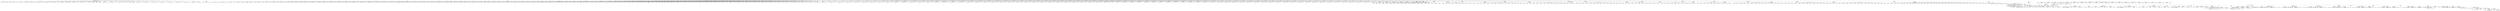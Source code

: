 digraph G {	
ranksep=.25;
	0 [label="MODULE"];
	1 [label="IDENTIFIERS:sv_chip2_hierarchy_no_mem"];
	0 -> 1;
	2 [label="VAR_DECLARE_LIST"];
	0 -> 2;
	3 [label="VAR_DECLARE  INPUT PORT"];
	2 -> 3;
	4 [label="VAR_DECLARE  INPUT"];
	3 -> 4;
	5 [label="IDENTIFIERS:reset"];
	4 -> 5;
	16 [label="VAR_DECLARE  INPUT PORT"];
	2 -> 16;
	17 [label="VAR_DECLARE  INPUT"];
	16 -> 17;
	18 [label="IDENTIFIERS:tm3_clk_v0"];
	17 -> 18;
	29 [label="VAR_DECLARE  INPUT PORT"];
	2 -> 29;
	30 [label="VAR_DECLARE  INPUT"];
	29 -> 30;
	31 [label="IDENTIFIERS:vidin_new_data"];
	30 -> 31;
	42 [label="VAR_DECLARE  INPUT PORT"];
	2 -> 42;
	43 [label="VAR_DECLARE  INPUT"];
	42 -> 43;
	44 [label="IDENTIFIERS:vidin_rgb_reg"];
	43 -> 44;
	45 [label="NUMBERS DEC:7"];
	43 -> 45;
	46 [label="NUMBERS DEC:0"];
	43 -> 46;
	55 [label="VAR_DECLARE  INPUT PORT"];
	2 -> 55;
	56 [label="VAR_DECLARE  INPUT"];
	55 -> 56;
	57 [label="IDENTIFIERS:vidin_addr_reg"];
	56 -> 57;
	58 [label="NUMBERS DEC:18"];
	56 -> 58;
	59 [label="NUMBERS DEC:0"];
	56 -> 59;
	68 [label="VAR_DECLARE  INPUT PORT"];
	2 -> 68;
	69 [label="VAR_DECLARE  INPUT"];
	68 -> 69;
	70 [label="IDENTIFIERS:svid_comp_switch"];
	69 -> 70;
	81 [label="VAR_DECLARE  OUTPUT PORT"];
	2 -> 81;
	82 [label="VAR_DECLARE  OUTPUT"];
	81 -> 82;
	83 [label="IDENTIFIERS:counter_out_2to1"];
	82 -> 83;
	84 [label="NUMBERS DEC:2"];
	82 -> 84;
	85 [label="NUMBERS DEC:0"];
	82 -> 85;
	94 [label="VAR_DECLARE  OUTPUT PORT"];
	2 -> 94;
	95 [label="VAR_DECLARE  OUTPUT"];
	94 -> 95;
	96 [label="IDENTIFIERS:bus_word_3_2to1"];
	95 -> 96;
	97 [label="NUMBERS DEC:15"];
	95 -> 97;
	98 [label="NUMBERS DEC:0"];
	95 -> 98;
	107 [label="VAR_DECLARE  OUTPUT PORT"];
	2 -> 107;
	108 [label="VAR_DECLARE  OUTPUT"];
	107 -> 108;
	109 [label="IDENTIFIERS:bus_word_4_2to1"];
	108 -> 109;
	110 [label="NUMBERS DEC:15"];
	108 -> 110;
	111 [label="NUMBERS DEC:0"];
	108 -> 111;
	120 [label="VAR_DECLARE  OUTPUT PORT"];
	2 -> 120;
	121 [label="VAR_DECLARE  OUTPUT"];
	120 -> 121;
	122 [label="IDENTIFIERS:bus_word_5_2to1"];
	121 -> 122;
	123 [label="NUMBERS DEC:15"];
	121 -> 123;
	124 [label="NUMBERS DEC:0"];
	121 -> 124;
	133 [label="VAR_DECLARE  OUTPUT PORT"];
	2 -> 133;
	134 [label="VAR_DECLARE  OUTPUT"];
	133 -> 134;
	135 [label="IDENTIFIERS:bus_word_6_2to1"];
	134 -> 135;
	136 [label="NUMBERS DEC:15"];
	134 -> 136;
	137 [label="NUMBERS DEC:0"];
	134 -> 137;
	146 [label="VAR_DECLARE  OUTPUT PORT"];
	2 -> 146;
	147 [label="VAR_DECLARE  OUTPUT"];
	146 -> 147;
	148 [label="IDENTIFIERS:vidin_new_data_fifo"];
	147 -> 148;
	159 [label="VAR_DECLARE  OUTPUT PORT"];
	2 -> 159;
	160 [label="VAR_DECLARE  OUTPUT"];
	159 -> 160;
	161 [label="IDENTIFIERS:vidin_rgb_reg_fifo_left"];
	160 -> 161;
	162 [label="NUMBERS DEC:7"];
	160 -> 162;
	163 [label="NUMBERS DEC:0"];
	160 -> 163;
	172 [label="VAR_DECLARE  OUTPUT PORT"];
	2 -> 172;
	173 [label="VAR_DECLARE  OUTPUT"];
	172 -> 173;
	174 [label="IDENTIFIERS:vidin_rgb_reg_fifo_right"];
	173 -> 174;
	175 [label="NUMBERS DEC:7"];
	173 -> 175;
	176 [label="NUMBERS DEC:0"];
	173 -> 176;
	185 [label="VAR_DECLARE  OUTPUT PORT"];
	2 -> 185;
	186 [label="VAR_DECLARE  OUTPUT"];
	185 -> 186;
	187 [label="IDENTIFIERS:vidin_addr_reg_2to0"];
	186 -> 187;
	188 [label="NUMBERS DEC:3"];
	186 -> 188;
	189 [label="NUMBERS DEC:0"];
	186 -> 189;
	198 [label="VAR_DECLARE  INPUT PORT"];
	2 -> 198;
	199 [label="VAR_DECLARE  INPUT"];
	198 -> 199;
	200 [label="IDENTIFIERS:v_nd_s1_left_2to0"];
	199 -> 200;
	211 [label="VAR_DECLARE  INPUT PORT"];
	2 -> 211;
	212 [label="VAR_DECLARE  INPUT"];
	211 -> 212;
	213 [label="IDENTIFIERS:v_nd_s2_left_2to0"];
	212 -> 213;
	224 [label="VAR_DECLARE  INPUT PORT"];
	2 -> 224;
	225 [label="VAR_DECLARE  INPUT"];
	224 -> 225;
	226 [label="IDENTIFIERS:v_nd_s4_left_2to0"];
	225 -> 226;
	237 [label="VAR_DECLARE  INPUT PORT"];
	2 -> 237;
	238 [label="VAR_DECLARE  INPUT"];
	237 -> 238;
	239 [label="IDENTIFIERS:v_d_reg_s1_left_2to0"];
	238 -> 239;
	240 [label="NUMBERS DEC:7"];
	238 -> 240;
	241 [label="NUMBERS DEC:0"];
	238 -> 241;
	250 [label="VAR_DECLARE  INPUT PORT"];
	2 -> 250;
	251 [label="VAR_DECLARE  INPUT"];
	250 -> 251;
	252 [label="IDENTIFIERS:v_d_reg_s2_left_2to0"];
	251 -> 252;
	253 [label="NUMBERS DEC:7"];
	251 -> 253;
	254 [label="NUMBERS DEC:0"];
	251 -> 254;
	263 [label="VAR_DECLARE  INPUT PORT"];
	2 -> 263;
	264 [label="VAR_DECLARE  INPUT"];
	263 -> 264;
	265 [label="IDENTIFIERS:v_d_reg_s4_left_2to0"];
	264 -> 265;
	266 [label="NUMBERS DEC:7"];
	264 -> 266;
	267 [label="NUMBERS DEC:0"];
	264 -> 267;
	276 [label="VAR_DECLARE  INPUT PORT"];
	2 -> 276;
	277 [label="VAR_DECLARE  INPUT"];
	276 -> 277;
	278 [label="IDENTIFIERS:v_nd_s1_right_2to0"];
	277 -> 278;
	289 [label="VAR_DECLARE  INPUT PORT"];
	2 -> 289;
	290 [label="VAR_DECLARE  INPUT"];
	289 -> 290;
	291 [label="IDENTIFIERS:v_nd_s2_right_2to0"];
	290 -> 291;
	302 [label="VAR_DECLARE  INPUT PORT"];
	2 -> 302;
	303 [label="VAR_DECLARE  INPUT"];
	302 -> 303;
	304 [label="IDENTIFIERS:v_nd_s4_right_2to0"];
	303 -> 304;
	315 [label="VAR_DECLARE  INPUT PORT"];
	2 -> 315;
	316 [label="VAR_DECLARE  INPUT"];
	315 -> 316;
	317 [label="IDENTIFIERS:v_d_reg_s1_right_2to0"];
	316 -> 317;
	318 [label="NUMBERS DEC:7"];
	316 -> 318;
	319 [label="NUMBERS DEC:0"];
	316 -> 319;
	328 [label="VAR_DECLARE  INPUT PORT"];
	2 -> 328;
	329 [label="VAR_DECLARE  INPUT"];
	328 -> 329;
	330 [label="IDENTIFIERS:v_d_reg_s2_right_2to0"];
	329 -> 330;
	331 [label="NUMBERS DEC:7"];
	329 -> 331;
	332 [label="NUMBERS DEC:0"];
	329 -> 332;
	341 [label="VAR_DECLARE  INPUT PORT"];
	2 -> 341;
	342 [label="VAR_DECLARE  INPUT"];
	341 -> 342;
	343 [label="IDENTIFIERS:v_d_reg_s4_right_2to0"];
	342 -> 343;
	344 [label="NUMBERS DEC:7"];
	342 -> 344;
	345 [label="NUMBERS DEC:0"];
	342 -> 345;
	354 [label="VAR_DECLARE  INPUT PORT"];
	2 -> 354;
	355 [label="VAR_DECLARE  INPUT"];
	354 -> 355;
	356 [label="IDENTIFIERS:offchip_sram_data_in"];
	355 -> 356;
	357 [label="NUMBERS DEC:63"];
	355 -> 357;
	358 [label="NUMBERS DEC:0"];
	355 -> 358;
	367 [label="VAR_DECLARE  OUTPUT PORT"];
	2 -> 367;
	368 [label="VAR_DECLARE  OUTPUT"];
	367 -> 368;
	369 [label="IDENTIFIERS:offchip_sram_addr"];
	368 -> 369;
	370 [label="NUMBERS DEC:18"];
	368 -> 370;
	371 [label="NUMBERS DEC:0"];
	368 -> 371;
	380 [label="VAR_DECLARE  OUTPUT PORT"];
	2 -> 380;
	381 [label="VAR_DECLARE  OUTPUT"];
	380 -> 381;
	382 [label="IDENTIFIERS:offchip_sram_data_out"];
	381 -> 382;
	383 [label="NUMBERS DEC:63"];
	381 -> 383;
	384 [label="NUMBERS DEC:0"];
	381 -> 384;
	393 [label="VAR_DECLARE  OUTPUT PORT"];
	2 -> 393;
	394 [label="VAR_DECLARE  OUTPUT"];
	393 -> 394;
	395 [label="IDENTIFIERS:offchip_sram_we"];
	394 -> 395;
	396 [label="NUMBERS DEC:7"];
	394 -> 396;
	397 [label="NUMBERS DEC:0"];
	394 -> 397;
	406 [label="VAR_DECLARE  OUTPUT PORT"];
	2 -> 406;
	407 [label="VAR_DECLARE  OUTPUT"];
	406 -> 407;
	408 [label="IDENTIFIERS:offchip_sram_oe"];
	407 -> 408;
	409 [label="NUMBERS DEC:1"];
	407 -> 409;
	410 [label="NUMBERS DEC:0"];
	407 -> 410;
	419 [label="VAR_DECLARE  OUTPUT PORT"];
	2 -> 419;
	420 [label="VAR_DECLARE  OUTPUT"];
	419 -> 420;
	421 [label="IDENTIFIERS:tm3_sram_adsp"];
	420 -> 421;
	432 [label="MODULE_ITEMS"];
	0 -> 432;
	433 [label="VAR_DECLARE_LIST"];
	432 -> 433;
	434 [label="VAR_DECLARE  INPUT"];
	433 -> 434;
	435 [label="IDENTIFIERS:offchip_sram_data_in"];
	434 -> 435;
	436 [label="NUMBERS DEC:63"];
	434 -> 436;
	437 [label="NUMBERS DEC:0"];
	434 -> 437;
	441 [label="VAR_DECLARE_LIST"];
	432 -> 441;
	442 [label="VAR_DECLARE  OUTPUT"];
	441 -> 442;
	443 [label="IDENTIFIERS:offchip_sram_addr"];
	442 -> 443;
	444 [label="NUMBERS DEC:18"];
	442 -> 444;
	445 [label="NUMBERS DEC:0"];
	442 -> 445;
	449 [label="VAR_DECLARE_LIST"];
	432 -> 449;
	450 [label="VAR_DECLARE  OUTPUT"];
	449 -> 450;
	451 [label="IDENTIFIERS:offchip_sram_data_out"];
	450 -> 451;
	452 [label="NUMBERS DEC:63"];
	450 -> 452;
	453 [label="NUMBERS DEC:0"];
	450 -> 453;
	457 [label="VAR_DECLARE_LIST"];
	432 -> 457;
	458 [label="VAR_DECLARE  OUTPUT"];
	457 -> 458;
	459 [label="IDENTIFIERS:offchip_sram_we"];
	458 -> 459;
	460 [label="NUMBERS DEC:7"];
	458 -> 460;
	461 [label="NUMBERS DEC:0"];
	458 -> 461;
	465 [label="VAR_DECLARE_LIST"];
	432 -> 465;
	466 [label="VAR_DECLARE  OUTPUT"];
	465 -> 466;
	467 [label="IDENTIFIERS:offchip_sram_oe"];
	466 -> 467;
	468 [label="NUMBERS DEC:1"];
	466 -> 468;
	469 [label="NUMBERS DEC:0"];
	466 -> 469;
	473 [label="VAR_DECLARE_LIST"];
	432 -> 473;
	474 [label="VAR_DECLARE  INPUT"];
	473 -> 474;
	475 [label="IDENTIFIERS:reset"];
	474 -> 475;
	481 [label="VAR_DECLARE_LIST"];
	432 -> 481;
	482 [label="VAR_DECLARE  INPUT"];
	481 -> 482;
	483 [label="IDENTIFIERS:tm3_clk_v0"];
	482 -> 483;
	489 [label="VAR_DECLARE_LIST"];
	432 -> 489;
	490 [label="VAR_DECLARE  WIRE"];
	489 -> 490;
	491 [label="IDENTIFIERS:tm3_sram_data_in"];
	490 -> 491;
	492 [label="NUMBERS DEC:63"];
	490 -> 492;
	493 [label="NUMBERS DEC:0"];
	490 -> 493;
	497 [label="VAR_DECLARE_LIST"];
	432 -> 497;
	498 [label="VAR_DECLARE  WIRE"];
	497 -> 498;
	499 [label="IDENTIFIERS:tm3_sram_data_out"];
	498 -> 499;
	500 [label="NUMBERS DEC:63"];
	498 -> 500;
	501 [label="NUMBERS DEC:0"];
	498 -> 501;
	505 [label="VAR_DECLARE_LIST"];
	432 -> 505;
	506 [label="VAR_DECLARE  REG"];
	505 -> 506;
	507 [label="IDENTIFIERS:tm3_sram_data_xhdl0"];
	506 -> 507;
	508 [label="NUMBERS DEC:63"];
	506 -> 508;
	509 [label="NUMBERS DEC:0"];
	506 -> 509;
	513 [label="VAR_DECLARE_LIST"];
	432 -> 513;
	514 [label="VAR_DECLARE  REG"];
	513 -> 514;
	515 [label="IDENTIFIERS:tm3_sram_addr"];
	514 -> 515;
	516 [label="NUMBERS DEC:18"];
	514 -> 516;
	517 [label="NUMBERS DEC:0"];
	514 -> 517;
	521 [label="VAR_DECLARE_LIST"];
	432 -> 521;
	522 [label="VAR_DECLARE  REG"];
	521 -> 522;
	523 [label="IDENTIFIERS:tm3_sram_we"];
	522 -> 523;
	524 [label="NUMBERS DEC:7"];
	522 -> 524;
	525 [label="NUMBERS DEC:0"];
	522 -> 525;
	529 [label="VAR_DECLARE_LIST"];
	432 -> 529;
	530 [label="VAR_DECLARE  REG"];
	529 -> 530;
	531 [label="IDENTIFIERS:tm3_sram_oe"];
	530 -> 531;
	532 [label="NUMBERS DEC:1"];
	530 -> 532;
	533 [label="NUMBERS DEC:0"];
	530 -> 533;
	537 [label="VAR_DECLARE_LIST"];
	432 -> 537;
	538 [label="VAR_DECLARE  OUTPUT"];
	537 -> 538;
	539 [label="IDENTIFIERS:tm3_sram_adsp"];
	538 -> 539;
	545 [label="VAR_DECLARE_LIST"];
	432 -> 545;
	546 [label="VAR_DECLARE  REG"];
	545 -> 546;
	547 [label="IDENTIFIERS:tm3_sram_adsp"];
	546 -> 547;
	553 [label="VAR_DECLARE_LIST"];
	432 -> 553;
	554 [label="VAR_DECLARE  INPUT"];
	553 -> 554;
	555 [label="IDENTIFIERS:vidin_new_data"];
	554 -> 555;
	561 [label="VAR_DECLARE_LIST"];
	432 -> 561;
	562 [label="VAR_DECLARE  INPUT"];
	561 -> 562;
	563 [label="IDENTIFIERS:vidin_rgb_reg"];
	562 -> 563;
	564 [label="NUMBERS DEC:7"];
	562 -> 564;
	565 [label="NUMBERS DEC:0"];
	562 -> 565;
	569 [label="VAR_DECLARE_LIST"];
	432 -> 569;
	570 [label="VAR_DECLARE  INPUT"];
	569 -> 570;
	571 [label="IDENTIFIERS:vidin_addr_reg"];
	570 -> 571;
	572 [label="NUMBERS DEC:18"];
	570 -> 572;
	573 [label="NUMBERS DEC:0"];
	570 -> 573;
	577 [label="VAR_DECLARE_LIST"];
	432 -> 577;
	578 [label="VAR_DECLARE  INPUT"];
	577 -> 578;
	579 [label="IDENTIFIERS:svid_comp_switch"];
	578 -> 579;
	585 [label="VAR_DECLARE_LIST"];
	432 -> 585;
	586 [label="VAR_DECLARE  OUTPUT"];
	585 -> 586;
	587 [label="IDENTIFIERS:counter_out_2to1"];
	586 -> 587;
	588 [label="NUMBERS DEC:2"];
	586 -> 588;
	589 [label="NUMBERS DEC:0"];
	586 -> 589;
	593 [label="VAR_DECLARE_LIST"];
	432 -> 593;
	594 [label="VAR_DECLARE  WIRE"];
	593 -> 594;
	595 [label="IDENTIFIERS:counter_out_2to1"];
	594 -> 595;
	596 [label="NUMBERS DEC:2"];
	594 -> 596;
	597 [label="NUMBERS DEC:0"];
	594 -> 597;
	601 [label="VAR_DECLARE_LIST"];
	432 -> 601;
	602 [label="VAR_DECLARE  OUTPUT"];
	601 -> 602;
	603 [label="IDENTIFIERS:bus_word_3_2to1"];
	602 -> 603;
	604 [label="NUMBERS DEC:15"];
	602 -> 604;
	605 [label="NUMBERS DEC:0"];
	602 -> 605;
	609 [label="VAR_DECLARE_LIST"];
	432 -> 609;
	610 [label="VAR_DECLARE  WIRE"];
	609 -> 610;
	611 [label="IDENTIFIERS:bus_word_3_2to1"];
	610 -> 611;
	612 [label="NUMBERS DEC:15"];
	610 -> 612;
	613 [label="NUMBERS DEC:0"];
	610 -> 613;
	617 [label="VAR_DECLARE_LIST"];
	432 -> 617;
	618 [label="VAR_DECLARE  OUTPUT"];
	617 -> 618;
	619 [label="IDENTIFIERS:bus_word_4_2to1"];
	618 -> 619;
	620 [label="NUMBERS DEC:15"];
	618 -> 620;
	621 [label="NUMBERS DEC:0"];
	618 -> 621;
	625 [label="VAR_DECLARE_LIST"];
	432 -> 625;
	626 [label="VAR_DECLARE  WIRE"];
	625 -> 626;
	627 [label="IDENTIFIERS:bus_word_4_2to1"];
	626 -> 627;
	628 [label="NUMBERS DEC:15"];
	626 -> 628;
	629 [label="NUMBERS DEC:0"];
	626 -> 629;
	633 [label="VAR_DECLARE_LIST"];
	432 -> 633;
	634 [label="VAR_DECLARE  OUTPUT"];
	633 -> 634;
	635 [label="IDENTIFIERS:bus_word_5_2to1"];
	634 -> 635;
	636 [label="NUMBERS DEC:15"];
	634 -> 636;
	637 [label="NUMBERS DEC:0"];
	634 -> 637;
	641 [label="VAR_DECLARE_LIST"];
	432 -> 641;
	642 [label="VAR_DECLARE  WIRE"];
	641 -> 642;
	643 [label="IDENTIFIERS:bus_word_5_2to1"];
	642 -> 643;
	644 [label="NUMBERS DEC:15"];
	642 -> 644;
	645 [label="NUMBERS DEC:0"];
	642 -> 645;
	649 [label="VAR_DECLARE_LIST"];
	432 -> 649;
	650 [label="VAR_DECLARE  OUTPUT"];
	649 -> 650;
	651 [label="IDENTIFIERS:bus_word_6_2to1"];
	650 -> 651;
	652 [label="NUMBERS DEC:15"];
	650 -> 652;
	653 [label="NUMBERS DEC:0"];
	650 -> 653;
	657 [label="VAR_DECLARE_LIST"];
	432 -> 657;
	658 [label="VAR_DECLARE  WIRE"];
	657 -> 658;
	659 [label="IDENTIFIERS:bus_word_6_2to1"];
	658 -> 659;
	660 [label="NUMBERS DEC:15"];
	658 -> 660;
	661 [label="NUMBERS DEC:0"];
	658 -> 661;
	665 [label="VAR_DECLARE_LIST"];
	432 -> 665;
	666 [label="VAR_DECLARE  OUTPUT"];
	665 -> 666;
	667 [label="IDENTIFIERS:vidin_new_data_fifo"];
	666 -> 667;
	673 [label="VAR_DECLARE_LIST"];
	432 -> 673;
	674 [label="VAR_DECLARE  REG"];
	673 -> 674;
	675 [label="IDENTIFIERS:vidin_new_data_fifo"];
	674 -> 675;
	681 [label="VAR_DECLARE_LIST"];
	432 -> 681;
	682 [label="VAR_DECLARE  OUTPUT"];
	681 -> 682;
	683 [label="IDENTIFIERS:vidin_rgb_reg_fifo_left"];
	682 -> 683;
	684 [label="NUMBERS DEC:7"];
	682 -> 684;
	685 [label="NUMBERS DEC:0"];
	682 -> 685;
	689 [label="VAR_DECLARE_LIST"];
	432 -> 689;
	690 [label="VAR_DECLARE  REG"];
	689 -> 690;
	691 [label="IDENTIFIERS:vidin_rgb_reg_fifo_left"];
	690 -> 691;
	692 [label="NUMBERS DEC:7"];
	690 -> 692;
	693 [label="NUMBERS DEC:0"];
	690 -> 693;
	697 [label="VAR_DECLARE_LIST"];
	432 -> 697;
	698 [label="VAR_DECLARE  OUTPUT"];
	697 -> 698;
	699 [label="IDENTIFIERS:vidin_rgb_reg_fifo_right"];
	698 -> 699;
	700 [label="NUMBERS DEC:7"];
	698 -> 700;
	701 [label="NUMBERS DEC:0"];
	698 -> 701;
	705 [label="VAR_DECLARE_LIST"];
	432 -> 705;
	706 [label="VAR_DECLARE  REG"];
	705 -> 706;
	707 [label="IDENTIFIERS:vidin_rgb_reg_fifo_right"];
	706 -> 707;
	708 [label="NUMBERS DEC:7"];
	706 -> 708;
	709 [label="NUMBERS DEC:0"];
	706 -> 709;
	713 [label="VAR_DECLARE_LIST"];
	432 -> 713;
	714 [label="VAR_DECLARE  OUTPUT"];
	713 -> 714;
	715 [label="IDENTIFIERS:vidin_addr_reg_2to0"];
	714 -> 715;
	716 [label="NUMBERS DEC:3"];
	714 -> 716;
	717 [label="NUMBERS DEC:0"];
	714 -> 717;
	721 [label="VAR_DECLARE_LIST"];
	432 -> 721;
	722 [label="VAR_DECLARE  REG"];
	721 -> 722;
	723 [label="IDENTIFIERS:vidin_addr_reg_2to0"];
	722 -> 723;
	724 [label="NUMBERS DEC:3"];
	722 -> 724;
	725 [label="NUMBERS DEC:0"];
	722 -> 725;
	729 [label="VAR_DECLARE_LIST"];
	432 -> 729;
	730 [label="VAR_DECLARE  INPUT"];
	729 -> 730;
	731 [label="IDENTIFIERS:v_nd_s1_left_2to0"];
	730 -> 731;
	737 [label="VAR_DECLARE_LIST"];
	432 -> 737;
	738 [label="VAR_DECLARE  INPUT"];
	737 -> 738;
	739 [label="IDENTIFIERS:v_nd_s2_left_2to0"];
	738 -> 739;
	745 [label="VAR_DECLARE_LIST"];
	432 -> 745;
	746 [label="VAR_DECLARE  INPUT"];
	745 -> 746;
	747 [label="IDENTIFIERS:v_nd_s4_left_2to0"];
	746 -> 747;
	753 [label="VAR_DECLARE_LIST"];
	432 -> 753;
	754 [label="VAR_DECLARE  INPUT"];
	753 -> 754;
	755 [label="IDENTIFIERS:v_d_reg_s1_left_2to0"];
	754 -> 755;
	756 [label="NUMBERS DEC:7"];
	754 -> 756;
	757 [label="NUMBERS DEC:0"];
	754 -> 757;
	761 [label="VAR_DECLARE_LIST"];
	432 -> 761;
	762 [label="VAR_DECLARE  INPUT"];
	761 -> 762;
	763 [label="IDENTIFIERS:v_d_reg_s2_left_2to0"];
	762 -> 763;
	764 [label="NUMBERS DEC:7"];
	762 -> 764;
	765 [label="NUMBERS DEC:0"];
	762 -> 765;
	769 [label="VAR_DECLARE_LIST"];
	432 -> 769;
	770 [label="VAR_DECLARE  INPUT"];
	769 -> 770;
	771 [label="IDENTIFIERS:v_d_reg_s4_left_2to0"];
	770 -> 771;
	772 [label="NUMBERS DEC:7"];
	770 -> 772;
	773 [label="NUMBERS DEC:0"];
	770 -> 773;
	777 [label="VAR_DECLARE_LIST"];
	432 -> 777;
	778 [label="VAR_DECLARE  INPUT"];
	777 -> 778;
	779 [label="IDENTIFIERS:v_nd_s1_right_2to0"];
	778 -> 779;
	785 [label="VAR_DECLARE_LIST"];
	432 -> 785;
	786 [label="VAR_DECLARE  INPUT"];
	785 -> 786;
	787 [label="IDENTIFIERS:v_nd_s2_right_2to0"];
	786 -> 787;
	793 [label="VAR_DECLARE_LIST"];
	432 -> 793;
	794 [label="VAR_DECLARE  INPUT"];
	793 -> 794;
	795 [label="IDENTIFIERS:v_nd_s4_right_2to0"];
	794 -> 795;
	801 [label="VAR_DECLARE_LIST"];
	432 -> 801;
	802 [label="VAR_DECLARE  INPUT"];
	801 -> 802;
	803 [label="IDENTIFIERS:v_d_reg_s1_right_2to0"];
	802 -> 803;
	804 [label="NUMBERS DEC:7"];
	802 -> 804;
	805 [label="NUMBERS DEC:0"];
	802 -> 805;
	809 [label="VAR_DECLARE_LIST"];
	432 -> 809;
	810 [label="VAR_DECLARE  INPUT"];
	809 -> 810;
	811 [label="IDENTIFIERS:v_d_reg_s2_right_2to0"];
	810 -> 811;
	812 [label="NUMBERS DEC:7"];
	810 -> 812;
	813 [label="NUMBERS DEC:0"];
	810 -> 813;
	817 [label="VAR_DECLARE_LIST"];
	432 -> 817;
	818 [label="VAR_DECLARE  INPUT"];
	817 -> 818;
	819 [label="IDENTIFIERS:v_d_reg_s4_right_2to0"];
	818 -> 819;
	820 [label="NUMBERS DEC:7"];
	818 -> 820;
	821 [label="NUMBERS DEC:0"];
	818 -> 821;
	825 [label="VAR_DECLARE_LIST"];
	432 -> 825;
	826 [label="VAR_DECLARE  WIRE"];
	825 -> 826;
	827 [label="IDENTIFIERS:v_nd_s1"];
	826 -> 827;
	833 [label="VAR_DECLARE_LIST"];
	432 -> 833;
	834 [label="VAR_DECLARE  WIRE"];
	833 -> 834;
	835 [label="IDENTIFIERS:vidin_new_data_v_fltr"];
	834 -> 835;
	841 [label="VAR_DECLARE_LIST"];
	432 -> 841;
	842 [label="VAR_DECLARE  REG"];
	841 -> 842;
	843 [label="IDENTIFIERS:horiz"];
	842 -> 843;
	844 [label="NUMBERS DEC:9"];
	842 -> 844;
	845 [label="NUMBERS DEC:0"];
	842 -> 845;
	849 [label="VAR_DECLARE_LIST"];
	432 -> 849;
	850 [label="VAR_DECLARE  REG"];
	849 -> 850;
	851 [label="IDENTIFIERS:vert"];
	850 -> 851;
	852 [label="NUMBERS DEC:9"];
	850 -> 852;
	853 [label="NUMBERS DEC:0"];
	850 -> 853;
	857 [label="VAR_DECLARE_LIST"];
	432 -> 857;
	858 [label="VAR_DECLARE  REG"];
	857 -> 858;
	859 [label="IDENTIFIERS:vidin_data_buf_sc_1"];
	858 -> 859;
	860 [label="NUMBERS DEC:63"];
	858 -> 860;
	861 [label="NUMBERS DEC:0"];
	858 -> 861;
	865 [label="VAR_DECLARE_LIST"];
	432 -> 865;
	866 [label="VAR_DECLARE  REG"];
	865 -> 866;
	867 [label="IDENTIFIERS:vidin_data_buf_2_sc_1"];
	866 -> 867;
	868 [label="NUMBERS DEC:55"];
	866 -> 868;
	869 [label="NUMBERS DEC:0"];
	866 -> 869;
	873 [label="VAR_DECLARE_LIST"];
	432 -> 873;
	874 [label="VAR_DECLARE  REG"];
	873 -> 874;
	875 [label="IDENTIFIERS:vidin_addr_buf_sc_1"];
	874 -> 875;
	876 [label="NUMBERS DEC:18"];
	874 -> 876;
	877 [label="NUMBERS DEC:0"];
	874 -> 877;
	881 [label="VAR_DECLARE_LIST"];
	432 -> 881;
	882 [label="VAR_DECLARE  REG"];
	881 -> 882;
	883 [label="IDENTIFIERS:vidin_addr_buf_sc_1_fifo"];
	882 -> 883;
	884 [label="NUMBERS DEC:13"];
	882 -> 884;
	885 [label="NUMBERS DEC:0"];
	882 -> 885;
	889 [label="VAR_DECLARE_LIST"];
	432 -> 889;
	890 [label="VAR_DECLARE  WIRE"];
	889 -> 890;
	891 [label="IDENTIFIERS:vidin_addr_reg_scld"];
	890 -> 891;
	892 [label="NUMBERS DEC:18"];
	890 -> 892;
	893 [label="NUMBERS DEC:0"];
	890 -> 893;
	897 [label="VAR_DECLARE_LIST"];
	432 -> 897;
	898 [label="VAR_DECLARE  REG"];
	897 -> 898;
	899 [label="IDENTIFIERS:video_state"];
	898 -> 899;
	905 [label="VAR_DECLARE_LIST"];
	432 -> 905;
	906 [label="VAR_DECLARE  WIRE"];
	905 -> 906;
	907 [label="IDENTIFIERS:vidin_gray_scld_1"];
	906 -> 907;
	908 [label="NUMBERS DEC:7"];
	906 -> 908;
	909 [label="NUMBERS DEC:0"];
	906 -> 909;
	913 [label="VAR_DECLARE_LIST"];
	432 -> 913;
	914 [label="VAR_DECLARE  REG"];
	913 -> 914;
	915 [label="IDENTIFIERS:vidout_buf_fifo_1_left"];
	914 -> 915;
	916 [label="NUMBERS DEC:63"];
	914 -> 916;
	917 [label="NUMBERS DEC:0"];
	914 -> 917;
	921 [label="VAR_DECLARE_LIST"];
	432 -> 921;
	922 [label="VAR_DECLARE  REG"];
	921 -> 922;
	923 [label="IDENTIFIERS:vidout_buf_fifo_1_right"];
	922 -> 923;
	924 [label="NUMBERS DEC:63"];
	922 -> 924;
	925 [label="NUMBERS DEC:0"];
	922 -> 925;
	929 [label="VAR_DECLARE_LIST"];
	432 -> 929;
	930 [label="VAR_DECLARE  REG"];
	929 -> 930;
	931 [label="IDENTIFIERS:vidin_rgb_reg_tmp"];
	930 -> 931;
	932 [label="NUMBERS DEC:7"];
	930 -> 932;
	933 [label="NUMBERS DEC:0"];
	930 -> 933;
	937 [label="VAR_DECLARE_LIST"];
	432 -> 937;
	938 [label="VAR_DECLARE  REG"];
	937 -> 938;
	939 [label="IDENTIFIERS:vidin_data_buf_fifo_sc_1_l"];
	938 -> 939;
	940 [label="NUMBERS DEC:7"];
	938 -> 940;
	941 [label="NUMBERS DEC:0"];
	938 -> 941;
	945 [label="VAR_DECLARE_LIST"];
	432 -> 945;
	946 [label="VAR_DECLARE  REG"];
	945 -> 946;
	947 [label="IDENTIFIERS:vidin_data_buf_fifo_sc_1_r"];
	946 -> 947;
	948 [label="NUMBERS DEC:7"];
	946 -> 948;
	949 [label="NUMBERS DEC:0"];
	946 -> 949;
	953 [label="VAR_DECLARE_LIST"];
	432 -> 953;
	954 [label="VAR_DECLARE  REG"];
	953 -> 954;
	955 [label="IDENTIFIERS:vidout_buf_fifo_2_1_left"];
	954 -> 955;
	956 [label="NUMBERS DEC:63"];
	954 -> 956;
	957 [label="NUMBERS DEC:0"];
	954 -> 957;
	961 [label="VAR_DECLARE_LIST"];
	432 -> 961;
	962 [label="VAR_DECLARE  REG"];
	961 -> 962;
	963 [label="IDENTIFIERS:vidout_buf_fifo_2_1_right"];
	962 -> 963;
	964 [label="NUMBERS DEC:63"];
	962 -> 964;
	965 [label="NUMBERS DEC:0"];
	962 -> 965;
	969 [label="VAR_DECLARE_LIST"];
	432 -> 969;
	970 [label="VAR_DECLARE  WIRE"];
	969 -> 970;
	971 [label="IDENTIFIERS:vidin_new_data_tmp"];
	970 -> 971;
	977 [label="VAR_DECLARE_LIST"];
	432 -> 977;
	978 [label="VAR_DECLARE  REG"];
	977 -> 978;
	979 [label="IDENTIFIERS:vidin_addr_reg_reg"];
	978 -> 979;
	980 [label="NUMBERS DEC:18"];
	978 -> 980;
	981 [label="NUMBERS DEC:0"];
	978 -> 981;
	985 [label="VAR_DECLARE_LIST"];
	432 -> 985;
	986 [label="VAR_DECLARE  REG"];
	985 -> 986;
	987 [label="IDENTIFIERS:v_nd_s1_left"];
	986 -> 987;
	993 [label="VAR_DECLARE_LIST"];
	432 -> 993;
	994 [label="VAR_DECLARE  REG"];
	993 -> 994;
	995 [label="IDENTIFIERS:v_nd_s1_right"];
	994 -> 995;
	1001 [label="VAR_DECLARE_LIST"];
	432 -> 1001;
	1002 [label="VAR_DECLARE  REG"];
	1001 -> 1002;
	1003 [label="IDENTIFIERS:v_nd_s2_left"];
	1002 -> 1003;
	1009 [label="VAR_DECLARE_LIST"];
	432 -> 1009;
	1010 [label="VAR_DECLARE  REG"];
	1009 -> 1010;
	1011 [label="IDENTIFIERS:v_nd_s2_right"];
	1010 -> 1011;
	1017 [label="VAR_DECLARE_LIST"];
	432 -> 1017;
	1018 [label="VAR_DECLARE  REG"];
	1017 -> 1018;
	1019 [label="IDENTIFIERS:v_nd_s4_left"];
	1018 -> 1019;
	1025 [label="VAR_DECLARE_LIST"];
	432 -> 1025;
	1026 [label="VAR_DECLARE  REG"];
	1025 -> 1026;
	1027 [label="IDENTIFIERS:v_nd_s4_right"];
	1026 -> 1027;
	1033 [label="VAR_DECLARE_LIST"];
	432 -> 1033;
	1034 [label="VAR_DECLARE  REG"];
	1033 -> 1034;
	1035 [label="IDENTIFIERS:v_d_reg_s1_left"];
	1034 -> 1035;
	1036 [label="NUMBERS DEC:7"];
	1034 -> 1036;
	1037 [label="NUMBERS DEC:0"];
	1034 -> 1037;
	1041 [label="VAR_DECLARE_LIST"];
	432 -> 1041;
	1042 [label="VAR_DECLARE  REG"];
	1041 -> 1042;
	1043 [label="IDENTIFIERS:v_d_reg_s1_right"];
	1042 -> 1043;
	1044 [label="NUMBERS DEC:7"];
	1042 -> 1044;
	1045 [label="NUMBERS DEC:0"];
	1042 -> 1045;
	1049 [label="VAR_DECLARE_LIST"];
	432 -> 1049;
	1050 [label="VAR_DECLARE  REG"];
	1049 -> 1050;
	1051 [label="IDENTIFIERS:v_d_reg_s2_left"];
	1050 -> 1051;
	1052 [label="NUMBERS DEC:7"];
	1050 -> 1052;
	1053 [label="NUMBERS DEC:0"];
	1050 -> 1053;
	1057 [label="VAR_DECLARE_LIST"];
	432 -> 1057;
	1058 [label="VAR_DECLARE  REG"];
	1057 -> 1058;
	1059 [label="IDENTIFIERS:v_d_reg_s2_right"];
	1058 -> 1059;
	1060 [label="NUMBERS DEC:7"];
	1058 -> 1060;
	1061 [label="NUMBERS DEC:0"];
	1058 -> 1061;
	1065 [label="VAR_DECLARE_LIST"];
	432 -> 1065;
	1066 [label="VAR_DECLARE  REG"];
	1065 -> 1066;
	1067 [label="IDENTIFIERS:v_d_reg_s4_left"];
	1066 -> 1067;
	1068 [label="NUMBERS DEC:7"];
	1066 -> 1068;
	1069 [label="NUMBERS DEC:0"];
	1066 -> 1069;
	1073 [label="VAR_DECLARE_LIST"];
	432 -> 1073;
	1074 [label="VAR_DECLARE  REG"];
	1073 -> 1074;
	1075 [label="IDENTIFIERS:v_d_reg_s4_right"];
	1074 -> 1075;
	1076 [label="NUMBERS DEC:7"];
	1074 -> 1076;
	1077 [label="NUMBERS DEC:0"];
	1074 -> 1077;
	1081 [label="VAR_DECLARE_LIST"];
	432 -> 1081;
	1082 [label="VAR_DECLARE  WIRE"];
	1081 -> 1082;
	1083 [label="IDENTIFIERS:vidin_v_out_1_f1_left"];
	1082 -> 1083;
	1084 [label="NUMBERS DEC:15"];
	1082 -> 1084;
	1085 [label="NUMBERS DEC:0"];
	1082 -> 1085;
	1089 [label="VAR_DECLARE_LIST"];
	432 -> 1089;
	1090 [label="VAR_DECLARE  WIRE"];
	1089 -> 1090;
	1091 [label="IDENTIFIERS:vidin_v_out_1_f2_left"];
	1090 -> 1091;
	1092 [label="NUMBERS DEC:15"];
	1090 -> 1092;
	1093 [label="NUMBERS DEC:0"];
	1090 -> 1093;
	1097 [label="VAR_DECLARE_LIST"];
	432 -> 1097;
	1098 [label="VAR_DECLARE  WIRE"];
	1097 -> 1098;
	1099 [label="IDENTIFIERS:vidin_v_out_1_f3_left"];
	1098 -> 1099;
	1100 [label="NUMBERS DEC:15"];
	1098 -> 1100;
	1101 [label="NUMBERS DEC:0"];
	1098 -> 1101;
	1105 [label="VAR_DECLARE_LIST"];
	432 -> 1105;
	1106 [label="VAR_DECLARE  WIRE"];
	1105 -> 1106;
	1107 [label="IDENTIFIERS:vidin_v_out_1_h1_left"];
	1106 -> 1107;
	1108 [label="NUMBERS DEC:15"];
	1106 -> 1108;
	1109 [label="NUMBERS DEC:0"];
	1106 -> 1109;
	1113 [label="VAR_DECLARE_LIST"];
	432 -> 1113;
	1114 [label="VAR_DECLARE  WIRE"];
	1113 -> 1114;
	1115 [label="IDENTIFIERS:vidin_v_out_1_h2_left"];
	1114 -> 1115;
	1116 [label="NUMBERS DEC:15"];
	1114 -> 1116;
	1117 [label="NUMBERS DEC:0"];
	1114 -> 1117;
	1121 [label="VAR_DECLARE_LIST"];
	432 -> 1121;
	1122 [label="VAR_DECLARE  WIRE"];
	1121 -> 1122;
	1123 [label="IDENTIFIERS:vidin_v_out_1_h3_left"];
	1122 -> 1123;
	1124 [label="NUMBERS DEC:15"];
	1122 -> 1124;
	1125 [label="NUMBERS DEC:0"];
	1122 -> 1125;
	1129 [label="VAR_DECLARE_LIST"];
	432 -> 1129;
	1130 [label="VAR_DECLARE  WIRE"];
	1129 -> 1130;
	1131 [label="IDENTIFIERS:vidin_v_out_1_h4_left"];
	1130 -> 1131;
	1132 [label="NUMBERS DEC:15"];
	1130 -> 1132;
	1133 [label="NUMBERS DEC:0"];
	1130 -> 1133;
	1137 [label="VAR_DECLARE_LIST"];
	432 -> 1137;
	1138 [label="VAR_DECLARE  WIRE"];
	1137 -> 1138;
	1139 [label="IDENTIFIERS:vidin_v_out_2_f1_left"];
	1138 -> 1139;
	1140 [label="NUMBERS DEC:15"];
	1138 -> 1140;
	1141 [label="NUMBERS DEC:0"];
	1138 -> 1141;
	1145 [label="VAR_DECLARE_LIST"];
	432 -> 1145;
	1146 [label="VAR_DECLARE  WIRE"];
	1145 -> 1146;
	1147 [label="IDENTIFIERS:vidin_v_out_2_f2_left"];
	1146 -> 1147;
	1148 [label="NUMBERS DEC:15"];
	1146 -> 1148;
	1149 [label="NUMBERS DEC:0"];
	1146 -> 1149;
	1153 [label="VAR_DECLARE_LIST"];
	432 -> 1153;
	1154 [label="VAR_DECLARE  WIRE"];
	1153 -> 1154;
	1155 [label="IDENTIFIERS:vidin_v_out_2_f3_left"];
	1154 -> 1155;
	1156 [label="NUMBERS DEC:15"];
	1154 -> 1156;
	1157 [label="NUMBERS DEC:0"];
	1154 -> 1157;
	1161 [label="VAR_DECLARE_LIST"];
	432 -> 1161;
	1162 [label="VAR_DECLARE  WIRE"];
	1161 -> 1162;
	1163 [label="IDENTIFIERS:vidin_v_out_2_h1_left"];
	1162 -> 1163;
	1164 [label="NUMBERS DEC:15"];
	1162 -> 1164;
	1165 [label="NUMBERS DEC:0"];
	1162 -> 1165;
	1169 [label="VAR_DECLARE_LIST"];
	432 -> 1169;
	1170 [label="VAR_DECLARE  WIRE"];
	1169 -> 1170;
	1171 [label="IDENTIFIERS:vidin_v_out_2_h2_left"];
	1170 -> 1171;
	1172 [label="NUMBERS DEC:15"];
	1170 -> 1172;
	1173 [label="NUMBERS DEC:0"];
	1170 -> 1173;
	1177 [label="VAR_DECLARE_LIST"];
	432 -> 1177;
	1178 [label="VAR_DECLARE  WIRE"];
	1177 -> 1178;
	1179 [label="IDENTIFIERS:vidin_v_out_2_h3_left"];
	1178 -> 1179;
	1180 [label="NUMBERS DEC:15"];
	1178 -> 1180;
	1181 [label="NUMBERS DEC:0"];
	1178 -> 1181;
	1185 [label="VAR_DECLARE_LIST"];
	432 -> 1185;
	1186 [label="VAR_DECLARE  WIRE"];
	1185 -> 1186;
	1187 [label="IDENTIFIERS:vidin_v_out_2_h4_left"];
	1186 -> 1187;
	1188 [label="NUMBERS DEC:15"];
	1186 -> 1188;
	1189 [label="NUMBERS DEC:0"];
	1186 -> 1189;
	1193 [label="VAR_DECLARE_LIST"];
	432 -> 1193;
	1194 [label="VAR_DECLARE  WIRE"];
	1193 -> 1194;
	1195 [label="IDENTIFIERS:vidin_v_out_4_f1_left"];
	1194 -> 1195;
	1196 [label="NUMBERS DEC:15"];
	1194 -> 1196;
	1197 [label="NUMBERS DEC:0"];
	1194 -> 1197;
	1201 [label="VAR_DECLARE_LIST"];
	432 -> 1201;
	1202 [label="VAR_DECLARE  WIRE"];
	1201 -> 1202;
	1203 [label="IDENTIFIERS:vidin_v_out_4_f2_left"];
	1202 -> 1203;
	1204 [label="NUMBERS DEC:15"];
	1202 -> 1204;
	1205 [label="NUMBERS DEC:0"];
	1202 -> 1205;
	1209 [label="VAR_DECLARE_LIST"];
	432 -> 1209;
	1210 [label="VAR_DECLARE  WIRE"];
	1209 -> 1210;
	1211 [label="IDENTIFIERS:vidin_v_out_4_f3_left"];
	1210 -> 1211;
	1212 [label="NUMBERS DEC:15"];
	1210 -> 1212;
	1213 [label="NUMBERS DEC:0"];
	1210 -> 1213;
	1217 [label="VAR_DECLARE_LIST"];
	432 -> 1217;
	1218 [label="VAR_DECLARE  WIRE"];
	1217 -> 1218;
	1219 [label="IDENTIFIERS:vidin_v_out_4_h1_left"];
	1218 -> 1219;
	1220 [label="NUMBERS DEC:15"];
	1218 -> 1220;
	1221 [label="NUMBERS DEC:0"];
	1218 -> 1221;
	1225 [label="VAR_DECLARE_LIST"];
	432 -> 1225;
	1226 [label="VAR_DECLARE  WIRE"];
	1225 -> 1226;
	1227 [label="IDENTIFIERS:vidin_v_out_4_h2_left"];
	1226 -> 1227;
	1228 [label="NUMBERS DEC:15"];
	1226 -> 1228;
	1229 [label="NUMBERS DEC:0"];
	1226 -> 1229;
	1233 [label="VAR_DECLARE_LIST"];
	432 -> 1233;
	1234 [label="VAR_DECLARE  WIRE"];
	1233 -> 1234;
	1235 [label="IDENTIFIERS:vidin_v_out_4_h3_left"];
	1234 -> 1235;
	1236 [label="NUMBERS DEC:15"];
	1234 -> 1236;
	1237 [label="NUMBERS DEC:0"];
	1234 -> 1237;
	1241 [label="VAR_DECLARE_LIST"];
	432 -> 1241;
	1242 [label="VAR_DECLARE  WIRE"];
	1241 -> 1242;
	1243 [label="IDENTIFIERS:vidin_v_out_4_h4_left"];
	1242 -> 1243;
	1244 [label="NUMBERS DEC:15"];
	1242 -> 1244;
	1245 [label="NUMBERS DEC:0"];
	1242 -> 1245;
	1249 [label="VAR_DECLARE_LIST"];
	432 -> 1249;
	1250 [label="VAR_DECLARE  WIRE"];
	1249 -> 1250;
	1251 [label="IDENTIFIERS:vidin_v_out_1_f1_right"];
	1250 -> 1251;
	1252 [label="NUMBERS DEC:15"];
	1250 -> 1252;
	1253 [label="NUMBERS DEC:0"];
	1250 -> 1253;
	1257 [label="VAR_DECLARE_LIST"];
	432 -> 1257;
	1258 [label="VAR_DECLARE  WIRE"];
	1257 -> 1258;
	1259 [label="IDENTIFIERS:vidin_v_out_1_f2_right"];
	1258 -> 1259;
	1260 [label="NUMBERS DEC:15"];
	1258 -> 1260;
	1261 [label="NUMBERS DEC:0"];
	1258 -> 1261;
	1265 [label="VAR_DECLARE_LIST"];
	432 -> 1265;
	1266 [label="VAR_DECLARE  WIRE"];
	1265 -> 1266;
	1267 [label="IDENTIFIERS:vidin_v_out_1_f3_right"];
	1266 -> 1267;
	1268 [label="NUMBERS DEC:15"];
	1266 -> 1268;
	1269 [label="NUMBERS DEC:0"];
	1266 -> 1269;
	1273 [label="VAR_DECLARE_LIST"];
	432 -> 1273;
	1274 [label="VAR_DECLARE  WIRE"];
	1273 -> 1274;
	1275 [label="IDENTIFIERS:vidin_v_out_1_h1_right"];
	1274 -> 1275;
	1276 [label="NUMBERS DEC:15"];
	1274 -> 1276;
	1277 [label="NUMBERS DEC:0"];
	1274 -> 1277;
	1281 [label="VAR_DECLARE_LIST"];
	432 -> 1281;
	1282 [label="VAR_DECLARE  WIRE"];
	1281 -> 1282;
	1283 [label="IDENTIFIERS:vidin_v_out_1_h2_right"];
	1282 -> 1283;
	1284 [label="NUMBERS DEC:15"];
	1282 -> 1284;
	1285 [label="NUMBERS DEC:0"];
	1282 -> 1285;
	1289 [label="VAR_DECLARE_LIST"];
	432 -> 1289;
	1290 [label="VAR_DECLARE  WIRE"];
	1289 -> 1290;
	1291 [label="IDENTIFIERS:vidin_v_out_1_h3_right"];
	1290 -> 1291;
	1292 [label="NUMBERS DEC:15"];
	1290 -> 1292;
	1293 [label="NUMBERS DEC:0"];
	1290 -> 1293;
	1297 [label="VAR_DECLARE_LIST"];
	432 -> 1297;
	1298 [label="VAR_DECLARE  WIRE"];
	1297 -> 1298;
	1299 [label="IDENTIFIERS:vidin_v_out_1_h4_right"];
	1298 -> 1299;
	1300 [label="NUMBERS DEC:15"];
	1298 -> 1300;
	1301 [label="NUMBERS DEC:0"];
	1298 -> 1301;
	1305 [label="VAR_DECLARE_LIST"];
	432 -> 1305;
	1306 [label="VAR_DECLARE  WIRE"];
	1305 -> 1306;
	1307 [label="IDENTIFIERS:vidin_v_out_2_f1_right"];
	1306 -> 1307;
	1308 [label="NUMBERS DEC:15"];
	1306 -> 1308;
	1309 [label="NUMBERS DEC:0"];
	1306 -> 1309;
	1313 [label="VAR_DECLARE_LIST"];
	432 -> 1313;
	1314 [label="VAR_DECLARE  WIRE"];
	1313 -> 1314;
	1315 [label="IDENTIFIERS:vidin_v_out_2_f2_right"];
	1314 -> 1315;
	1316 [label="NUMBERS DEC:15"];
	1314 -> 1316;
	1317 [label="NUMBERS DEC:0"];
	1314 -> 1317;
	1321 [label="VAR_DECLARE_LIST"];
	432 -> 1321;
	1322 [label="VAR_DECLARE  WIRE"];
	1321 -> 1322;
	1323 [label="IDENTIFIERS:vidin_v_out_2_f3_right"];
	1322 -> 1323;
	1324 [label="NUMBERS DEC:15"];
	1322 -> 1324;
	1325 [label="NUMBERS DEC:0"];
	1322 -> 1325;
	1329 [label="VAR_DECLARE_LIST"];
	432 -> 1329;
	1330 [label="VAR_DECLARE  WIRE"];
	1329 -> 1330;
	1331 [label="IDENTIFIERS:vidin_v_out_2_h1_right"];
	1330 -> 1331;
	1332 [label="NUMBERS DEC:15"];
	1330 -> 1332;
	1333 [label="NUMBERS DEC:0"];
	1330 -> 1333;
	1337 [label="VAR_DECLARE_LIST"];
	432 -> 1337;
	1338 [label="VAR_DECLARE  WIRE"];
	1337 -> 1338;
	1339 [label="IDENTIFIERS:vidin_v_out_2_h2_right"];
	1338 -> 1339;
	1340 [label="NUMBERS DEC:15"];
	1338 -> 1340;
	1341 [label="NUMBERS DEC:0"];
	1338 -> 1341;
	1345 [label="VAR_DECLARE_LIST"];
	432 -> 1345;
	1346 [label="VAR_DECLARE  WIRE"];
	1345 -> 1346;
	1347 [label="IDENTIFIERS:vidin_v_out_2_h3_right"];
	1346 -> 1347;
	1348 [label="NUMBERS DEC:15"];
	1346 -> 1348;
	1349 [label="NUMBERS DEC:0"];
	1346 -> 1349;
	1353 [label="VAR_DECLARE_LIST"];
	432 -> 1353;
	1354 [label="VAR_DECLARE  WIRE"];
	1353 -> 1354;
	1355 [label="IDENTIFIERS:vidin_v_out_2_h4_right"];
	1354 -> 1355;
	1356 [label="NUMBERS DEC:15"];
	1354 -> 1356;
	1357 [label="NUMBERS DEC:0"];
	1354 -> 1357;
	1361 [label="VAR_DECLARE_LIST"];
	432 -> 1361;
	1362 [label="VAR_DECLARE  WIRE"];
	1361 -> 1362;
	1363 [label="IDENTIFIERS:vidin_v_out_4_f1_right"];
	1362 -> 1363;
	1364 [label="NUMBERS DEC:15"];
	1362 -> 1364;
	1365 [label="NUMBERS DEC:0"];
	1362 -> 1365;
	1369 [label="VAR_DECLARE_LIST"];
	432 -> 1369;
	1370 [label="VAR_DECLARE  WIRE"];
	1369 -> 1370;
	1371 [label="IDENTIFIERS:vidin_v_out_4_f2_right"];
	1370 -> 1371;
	1372 [label="NUMBERS DEC:15"];
	1370 -> 1372;
	1373 [label="NUMBERS DEC:0"];
	1370 -> 1373;
	1377 [label="VAR_DECLARE_LIST"];
	432 -> 1377;
	1378 [label="VAR_DECLARE  WIRE"];
	1377 -> 1378;
	1379 [label="IDENTIFIERS:vidin_v_out_4_f3_right"];
	1378 -> 1379;
	1380 [label="NUMBERS DEC:15"];
	1378 -> 1380;
	1381 [label="NUMBERS DEC:0"];
	1378 -> 1381;
	1385 [label="VAR_DECLARE_LIST"];
	432 -> 1385;
	1386 [label="VAR_DECLARE  WIRE"];
	1385 -> 1386;
	1387 [label="IDENTIFIERS:vidin_v_out_4_h1_right"];
	1386 -> 1387;
	1388 [label="NUMBERS DEC:15"];
	1386 -> 1388;
	1389 [label="NUMBERS DEC:0"];
	1386 -> 1389;
	1393 [label="VAR_DECLARE_LIST"];
	432 -> 1393;
	1394 [label="VAR_DECLARE  WIRE"];
	1393 -> 1394;
	1395 [label="IDENTIFIERS:vidin_v_out_4_h2_right"];
	1394 -> 1395;
	1396 [label="NUMBERS DEC:15"];
	1394 -> 1396;
	1397 [label="NUMBERS DEC:0"];
	1394 -> 1397;
	1401 [label="VAR_DECLARE_LIST"];
	432 -> 1401;
	1402 [label="VAR_DECLARE  WIRE"];
	1401 -> 1402;
	1403 [label="IDENTIFIERS:vidin_v_out_4_h3_right"];
	1402 -> 1403;
	1404 [label="NUMBERS DEC:15"];
	1402 -> 1404;
	1405 [label="NUMBERS DEC:0"];
	1402 -> 1405;
	1409 [label="VAR_DECLARE_LIST"];
	432 -> 1409;
	1410 [label="VAR_DECLARE  WIRE"];
	1409 -> 1410;
	1411 [label="IDENTIFIERS:vidin_v_out_4_h4_right"];
	1410 -> 1411;
	1412 [label="NUMBERS DEC:15"];
	1410 -> 1412;
	1413 [label="NUMBERS DEC:0"];
	1410 -> 1413;
	1417 [label="VAR_DECLARE_LIST"];
	432 -> 1417;
	1418 [label="VAR_DECLARE  WIRE"];
	1417 -> 1418;
	1419 [label="IDENTIFIERS:v_d_reg_s1_2to3_left"];
	1418 -> 1419;
	1420 [label="NUMBERS DEC:7"];
	1418 -> 1420;
	1421 [label="NUMBERS DEC:0"];
	1418 -> 1421;
	1425 [label="VAR_DECLARE_LIST"];
	432 -> 1425;
	1426 [label="VAR_DECLARE  WIRE"];
	1425 -> 1426;
	1427 [label="IDENTIFIERS:v_d_reg_s2_2to3_left"];
	1426 -> 1427;
	1428 [label="NUMBERS DEC:7"];
	1426 -> 1428;
	1429 [label="NUMBERS DEC:0"];
	1426 -> 1429;
	1433 [label="VAR_DECLARE_LIST"];
	432 -> 1433;
	1434 [label="VAR_DECLARE  WIRE"];
	1433 -> 1434;
	1435 [label="IDENTIFIERS:v_d_reg_s4_2to3_left"];
	1434 -> 1435;
	1436 [label="NUMBERS DEC:7"];
	1434 -> 1436;
	1437 [label="NUMBERS DEC:0"];
	1434 -> 1437;
	1441 [label="VAR_DECLARE_LIST"];
	432 -> 1441;
	1442 [label="VAR_DECLARE  WIRE"];
	1441 -> 1442;
	1443 [label="IDENTIFIERS:v_d_reg_s1_2to3_right"];
	1442 -> 1443;
	1444 [label="NUMBERS DEC:7"];
	1442 -> 1444;
	1445 [label="NUMBERS DEC:0"];
	1442 -> 1445;
	1449 [label="VAR_DECLARE_LIST"];
	432 -> 1449;
	1450 [label="VAR_DECLARE  WIRE"];
	1449 -> 1450;
	1451 [label="IDENTIFIERS:v_d_reg_s2_2to3_right"];
	1450 -> 1451;
	1452 [label="NUMBERS DEC:7"];
	1450 -> 1452;
	1453 [label="NUMBERS DEC:0"];
	1450 -> 1453;
	1457 [label="VAR_DECLARE_LIST"];
	432 -> 1457;
	1458 [label="VAR_DECLARE  WIRE"];
	1457 -> 1458;
	1459 [label="IDENTIFIERS:v_d_reg_s4_2to3_right"];
	1458 -> 1459;
	1460 [label="NUMBERS DEC:7"];
	1458 -> 1460;
	1461 [label="NUMBERS DEC:0"];
	1458 -> 1461;
	1465 [label="VAR_DECLARE_LIST"];
	432 -> 1465;
	1466 [label="VAR_DECLARE  REG"];
	1465 -> 1466;
	1467 [label="IDENTIFIERS:vidin_addr_reg_2to3"];
	1466 -> 1467;
	1468 [label="NUMBERS DEC:18"];
	1466 -> 1468;
	1469 [label="NUMBERS DEC:0"];
	1466 -> 1469;
	1473 [label="VAR_DECLARE_LIST"];
	432 -> 1473;
	1474 [label="VAR_DECLARE  REG"];
	1473 -> 1474;
	1475 [label="IDENTIFIERS:svid_comp_switch_2to3"];
	1474 -> 1475;
	1481 [label="VAR_DECLARE_LIST"];
	432 -> 1481;
	1482 [label="VAR_DECLARE  WIRE"];
	1481 -> 1482;
	1483 [label="IDENTIFIERS:real_z_4_left"];
	1482 -> 1483;
	1484 [label="NUMBERS DEC:15"];
	1482 -> 1484;
	1485 [label="NUMBERS DEC:0"];
	1482 -> 1485;
	1489 [label="VAR_DECLARE_LIST"];
	432 -> 1489;
	1490 [label="VAR_DECLARE  WIRE"];
	1489 -> 1490;
	1491 [label="IDENTIFIERS:imag_z_4_left"];
	1490 -> 1491;
	1492 [label="NUMBERS DEC:15"];
	1490 -> 1492;
	1493 [label="NUMBERS DEC:0"];
	1490 -> 1493;
	1497 [label="VAR_DECLARE_LIST"];
	432 -> 1497;
	1498 [label="VAR_DECLARE  WIRE"];
	1497 -> 1498;
	1499 [label="IDENTIFIERS:real_p_4_left"];
	1498 -> 1499;
	1500 [label="NUMBERS DEC:15"];
	1498 -> 1500;
	1501 [label="NUMBERS DEC:0"];
	1498 -> 1501;
	1505 [label="VAR_DECLARE_LIST"];
	432 -> 1505;
	1506 [label="VAR_DECLARE  WIRE"];
	1505 -> 1506;
	1507 [label="IDENTIFIERS:imag_p_4_left"];
	1506 -> 1507;
	1508 [label="NUMBERS DEC:15"];
	1506 -> 1508;
	1509 [label="NUMBERS DEC:0"];
	1506 -> 1509;
	1513 [label="VAR_DECLARE_LIST"];
	432 -> 1513;
	1514 [label="VAR_DECLARE  WIRE"];
	1513 -> 1514;
	1515 [label="IDENTIFIERS:real_n_4_left"];
	1514 -> 1515;
	1516 [label="NUMBERS DEC:15"];
	1514 -> 1516;
	1517 [label="NUMBERS DEC:0"];
	1514 -> 1517;
	1521 [label="VAR_DECLARE_LIST"];
	432 -> 1521;
	1522 [label="VAR_DECLARE  WIRE"];
	1521 -> 1522;
	1523 [label="IDENTIFIERS:imag_n_4_left"];
	1522 -> 1523;
	1524 [label="NUMBERS DEC:15"];
	1522 -> 1524;
	1525 [label="NUMBERS DEC:0"];
	1522 -> 1525;
	1529 [label="VAR_DECLARE_LIST"];
	432 -> 1529;
	1530 [label="VAR_DECLARE  WIRE"];
	1529 -> 1530;
	1531 [label="IDENTIFIERS:real_z_4_right"];
	1530 -> 1531;
	1532 [label="NUMBERS DEC:15"];
	1530 -> 1532;
	1533 [label="NUMBERS DEC:0"];
	1530 -> 1533;
	1537 [label="VAR_DECLARE_LIST"];
	432 -> 1537;
	1538 [label="VAR_DECLARE  WIRE"];
	1537 -> 1538;
	1539 [label="IDENTIFIERS:imag_z_4_right"];
	1538 -> 1539;
	1540 [label="NUMBERS DEC:15"];
	1538 -> 1540;
	1541 [label="NUMBERS DEC:0"];
	1538 -> 1541;
	1545 [label="VAR_DECLARE_LIST"];
	432 -> 1545;
	1546 [label="VAR_DECLARE  WIRE"];
	1545 -> 1546;
	1547 [label="IDENTIFIERS:real_p_4_right"];
	1546 -> 1547;
	1548 [label="NUMBERS DEC:15"];
	1546 -> 1548;
	1549 [label="NUMBERS DEC:0"];
	1546 -> 1549;
	1553 [label="VAR_DECLARE_LIST"];
	432 -> 1553;
	1554 [label="VAR_DECLARE  WIRE"];
	1553 -> 1554;
	1555 [label="IDENTIFIERS:imag_p_4_right"];
	1554 -> 1555;
	1556 [label="NUMBERS DEC:15"];
	1554 -> 1556;
	1557 [label="NUMBERS DEC:0"];
	1554 -> 1557;
	1561 [label="VAR_DECLARE_LIST"];
	432 -> 1561;
	1562 [label="VAR_DECLARE  WIRE"];
	1561 -> 1562;
	1563 [label="IDENTIFIERS:real_n_4_right"];
	1562 -> 1563;
	1564 [label="NUMBERS DEC:15"];
	1562 -> 1564;
	1565 [label="NUMBERS DEC:0"];
	1562 -> 1565;
	1569 [label="VAR_DECLARE_LIST"];
	432 -> 1569;
	1570 [label="VAR_DECLARE  WIRE"];
	1569 -> 1570;
	1571 [label="IDENTIFIERS:imag_n_4_right"];
	1570 -> 1571;
	1572 [label="NUMBERS DEC:15"];
	1570 -> 1572;
	1573 [label="NUMBERS DEC:0"];
	1570 -> 1573;
	1577 [label="VAR_DECLARE_LIST"];
	432 -> 1577;
	1578 [label="VAR_DECLARE  WIRE"];
	1577 -> 1578;
	1579 [label="IDENTIFIERS:real_z_2_left"];
	1578 -> 1579;
	1580 [label="NUMBERS DEC:15"];
	1578 -> 1580;
	1581 [label="NUMBERS DEC:0"];
	1578 -> 1581;
	1585 [label="VAR_DECLARE_LIST"];
	432 -> 1585;
	1586 [label="VAR_DECLARE  WIRE"];
	1585 -> 1586;
	1587 [label="IDENTIFIERS:imag_z_2_left"];
	1586 -> 1587;
	1588 [label="NUMBERS DEC:15"];
	1586 -> 1588;
	1589 [label="NUMBERS DEC:0"];
	1586 -> 1589;
	1593 [label="VAR_DECLARE_LIST"];
	432 -> 1593;
	1594 [label="VAR_DECLARE  WIRE"];
	1593 -> 1594;
	1595 [label="IDENTIFIERS:real_p_2_left"];
	1594 -> 1595;
	1596 [label="NUMBERS DEC:15"];
	1594 -> 1596;
	1597 [label="NUMBERS DEC:0"];
	1594 -> 1597;
	1601 [label="VAR_DECLARE_LIST"];
	432 -> 1601;
	1602 [label="VAR_DECLARE  WIRE"];
	1601 -> 1602;
	1603 [label="IDENTIFIERS:imag_p_2_left"];
	1602 -> 1603;
	1604 [label="NUMBERS DEC:15"];
	1602 -> 1604;
	1605 [label="NUMBERS DEC:0"];
	1602 -> 1605;
	1609 [label="VAR_DECLARE_LIST"];
	432 -> 1609;
	1610 [label="VAR_DECLARE  WIRE"];
	1609 -> 1610;
	1611 [label="IDENTIFIERS:real_n_2_left"];
	1610 -> 1611;
	1612 [label="NUMBERS DEC:15"];
	1610 -> 1612;
	1613 [label="NUMBERS DEC:0"];
	1610 -> 1613;
	1617 [label="VAR_DECLARE_LIST"];
	432 -> 1617;
	1618 [label="VAR_DECLARE  WIRE"];
	1617 -> 1618;
	1619 [label="IDENTIFIERS:imag_n_2_left"];
	1618 -> 1619;
	1620 [label="NUMBERS DEC:15"];
	1618 -> 1620;
	1621 [label="NUMBERS DEC:0"];
	1618 -> 1621;
	1625 [label="VAR_DECLARE_LIST"];
	432 -> 1625;
	1626 [label="VAR_DECLARE  WIRE"];
	1625 -> 1626;
	1627 [label="IDENTIFIERS:real_z_2_right"];
	1626 -> 1627;
	1628 [label="NUMBERS DEC:15"];
	1626 -> 1628;
	1629 [label="NUMBERS DEC:0"];
	1626 -> 1629;
	1633 [label="VAR_DECLARE_LIST"];
	432 -> 1633;
	1634 [label="VAR_DECLARE  WIRE"];
	1633 -> 1634;
	1635 [label="IDENTIFIERS:imag_z_2_right"];
	1634 -> 1635;
	1636 [label="NUMBERS DEC:15"];
	1634 -> 1636;
	1637 [label="NUMBERS DEC:0"];
	1634 -> 1637;
	1641 [label="VAR_DECLARE_LIST"];
	432 -> 1641;
	1642 [label="VAR_DECLARE  WIRE"];
	1641 -> 1642;
	1643 [label="IDENTIFIERS:real_p_2_right"];
	1642 -> 1643;
	1644 [label="NUMBERS DEC:15"];
	1642 -> 1644;
	1645 [label="NUMBERS DEC:0"];
	1642 -> 1645;
	1649 [label="VAR_DECLARE_LIST"];
	432 -> 1649;
	1650 [label="VAR_DECLARE  WIRE"];
	1649 -> 1650;
	1651 [label="IDENTIFIERS:imag_p_2_right"];
	1650 -> 1651;
	1652 [label="NUMBERS DEC:15"];
	1650 -> 1652;
	1653 [label="NUMBERS DEC:0"];
	1650 -> 1653;
	1657 [label="VAR_DECLARE_LIST"];
	432 -> 1657;
	1658 [label="VAR_DECLARE  WIRE"];
	1657 -> 1658;
	1659 [label="IDENTIFIERS:real_n_2_right"];
	1658 -> 1659;
	1660 [label="NUMBERS DEC:15"];
	1658 -> 1660;
	1661 [label="NUMBERS DEC:0"];
	1658 -> 1661;
	1665 [label="VAR_DECLARE_LIST"];
	432 -> 1665;
	1666 [label="VAR_DECLARE  WIRE"];
	1665 -> 1666;
	1667 [label="IDENTIFIERS:imag_n_2_right"];
	1666 -> 1667;
	1668 [label="NUMBERS DEC:15"];
	1666 -> 1668;
	1669 [label="NUMBERS DEC:0"];
	1666 -> 1669;
	1673 [label="VAR_DECLARE_LIST"];
	432 -> 1673;
	1674 [label="VAR_DECLARE  WIRE"];
	1673 -> 1674;
	1675 [label="IDENTIFIERS:real_z_1_left"];
	1674 -> 1675;
	1676 [label="NUMBERS DEC:15"];
	1674 -> 1676;
	1677 [label="NUMBERS DEC:0"];
	1674 -> 1677;
	1681 [label="VAR_DECLARE_LIST"];
	432 -> 1681;
	1682 [label="VAR_DECLARE  WIRE"];
	1681 -> 1682;
	1683 [label="IDENTIFIERS:imag_z_1_left"];
	1682 -> 1683;
	1684 [label="NUMBERS DEC:15"];
	1682 -> 1684;
	1685 [label="NUMBERS DEC:0"];
	1682 -> 1685;
	1689 [label="VAR_DECLARE_LIST"];
	432 -> 1689;
	1690 [label="VAR_DECLARE  WIRE"];
	1689 -> 1690;
	1691 [label="IDENTIFIERS:real_p_1_left"];
	1690 -> 1691;
	1692 [label="NUMBERS DEC:15"];
	1690 -> 1692;
	1693 [label="NUMBERS DEC:0"];
	1690 -> 1693;
	1697 [label="VAR_DECLARE_LIST"];
	432 -> 1697;
	1698 [label="VAR_DECLARE  WIRE"];
	1697 -> 1698;
	1699 [label="IDENTIFIERS:imag_p_1_left"];
	1698 -> 1699;
	1700 [label="NUMBERS DEC:15"];
	1698 -> 1700;
	1701 [label="NUMBERS DEC:0"];
	1698 -> 1701;
	1705 [label="VAR_DECLARE_LIST"];
	432 -> 1705;
	1706 [label="VAR_DECLARE  WIRE"];
	1705 -> 1706;
	1707 [label="IDENTIFIERS:real_n_1_left"];
	1706 -> 1707;
	1708 [label="NUMBERS DEC:15"];
	1706 -> 1708;
	1709 [label="NUMBERS DEC:0"];
	1706 -> 1709;
	1713 [label="VAR_DECLARE_LIST"];
	432 -> 1713;
	1714 [label="VAR_DECLARE  WIRE"];
	1713 -> 1714;
	1715 [label="IDENTIFIERS:imag_n_1_left"];
	1714 -> 1715;
	1716 [label="NUMBERS DEC:15"];
	1714 -> 1716;
	1717 [label="NUMBERS DEC:0"];
	1714 -> 1717;
	1721 [label="VAR_DECLARE_LIST"];
	432 -> 1721;
	1722 [label="VAR_DECLARE  WIRE"];
	1721 -> 1722;
	1723 [label="IDENTIFIERS:real_z_1_right"];
	1722 -> 1723;
	1724 [label="NUMBERS DEC:15"];
	1722 -> 1724;
	1725 [label="NUMBERS DEC:0"];
	1722 -> 1725;
	1729 [label="VAR_DECLARE_LIST"];
	432 -> 1729;
	1730 [label="VAR_DECLARE  WIRE"];
	1729 -> 1730;
	1731 [label="IDENTIFIERS:imag_z_1_right"];
	1730 -> 1731;
	1732 [label="NUMBERS DEC:15"];
	1730 -> 1732;
	1733 [label="NUMBERS DEC:0"];
	1730 -> 1733;
	1737 [label="VAR_DECLARE_LIST"];
	432 -> 1737;
	1738 [label="VAR_DECLARE  WIRE"];
	1737 -> 1738;
	1739 [label="IDENTIFIERS:real_p_1_right"];
	1738 -> 1739;
	1740 [label="NUMBERS DEC:15"];
	1738 -> 1740;
	1741 [label="NUMBERS DEC:0"];
	1738 -> 1741;
	1745 [label="VAR_DECLARE_LIST"];
	432 -> 1745;
	1746 [label="VAR_DECLARE  WIRE"];
	1745 -> 1746;
	1747 [label="IDENTIFIERS:imag_p_1_right"];
	1746 -> 1747;
	1748 [label="NUMBERS DEC:15"];
	1746 -> 1748;
	1749 [label="NUMBERS DEC:0"];
	1746 -> 1749;
	1753 [label="VAR_DECLARE_LIST"];
	432 -> 1753;
	1754 [label="VAR_DECLARE  WIRE"];
	1753 -> 1754;
	1755 [label="IDENTIFIERS:real_n_1_right"];
	1754 -> 1755;
	1756 [label="NUMBERS DEC:15"];
	1754 -> 1756;
	1757 [label="NUMBERS DEC:0"];
	1754 -> 1757;
	1761 [label="VAR_DECLARE_LIST"];
	432 -> 1761;
	1762 [label="VAR_DECLARE  WIRE"];
	1761 -> 1762;
	1763 [label="IDENTIFIERS:imag_n_1_right"];
	1762 -> 1763;
	1764 [label="NUMBERS DEC:15"];
	1762 -> 1764;
	1765 [label="NUMBERS DEC:0"];
	1762 -> 1765;
	1769 [label="ASSIGN"];
	432 -> 1769;
	1770 [label="BLOCKING_STATEMENT"];
	1769 -> 1770;
	1771 [label="IDENTIFIERS:tm3_sram_data_in"];
	1770 -> 1771;
	1772 [label="IDENTIFIERS:offchip_sram_data_in"];
	1770 -> 1772;
	1773 [label="ASSIGN"];
	432 -> 1773;
	1774 [label="BLOCKING_STATEMENT"];
	1773 -> 1774;
	1775 [label="IDENTIFIERS:offchip_sram_addr"];
	1774 -> 1775;
	1776 [label="IDENTIFIERS:tm3_sram_addr"];
	1774 -> 1776;
	1777 [label="ASSIGN"];
	432 -> 1777;
	1778 [label="BLOCKING_STATEMENT"];
	1777 -> 1778;
	1779 [label="IDENTIFIERS:offchip_sram_data_out"];
	1778 -> 1779;
	1780 [label="IDENTIFIERS:tm3_sram_data_out"];
	1778 -> 1780;
	1781 [label="ASSIGN"];
	432 -> 1781;
	1782 [label="BLOCKING_STATEMENT"];
	1781 -> 1782;
	1783 [label="IDENTIFIERS:offchip_sram_we"];
	1782 -> 1783;
	1784 [label="IDENTIFIERS:tm3_sram_we"];
	1782 -> 1784;
	1785 [label="ASSIGN"];
	432 -> 1785;
	1786 [label="BLOCKING_STATEMENT"];
	1785 -> 1786;
	1787 [label="IDENTIFIERS:offchip_sram_oe"];
	1786 -> 1787;
	1788 [label="IDENTIFIERS:tm3_sram_oe"];
	1786 -> 1788;
	1789 [label="ASSIGN"];
	432 -> 1789;
	1790 [label="BLOCKING_STATEMENT"];
	1789 -> 1790;
	1791 [label="IDENTIFIERS:tm3_sram_data_out"];
	1790 -> 1791;
	1792 [label="IDENTIFIERS:tm3_sram_data_xhdl0"];
	1790 -> 1792;
	1793 [label="MODULE_INSTANCE"];
	432 -> 1793;
	1794 [label="IDENTIFIERS:v_fltr_496x7"];
	1793 -> 1794;
	1795 [label="MODULE_NAMED_INSTANCE"];
	1793 -> 1795;
	1796 [label="IDENTIFIERS:v_fltr_1_left"];
	1795 -> 1796;
	1797 [label="MODULE_CONNECT_LIST"];
	1795 -> 1797;
	1798 [label="MODULE_CONNECT"];
	1797 -> 1798;
	1800 [label="IDENTIFIERS:tm3_clk_v0"];
	1798 -> 1800;
	1801 [label="MODULE_CONNECT"];
	1797 -> 1801;
	1803 [label="IDENTIFIERS:v_nd_s1_left"];
	1801 -> 1803;
	1804 [label="MODULE_CONNECT"];
	1797 -> 1804;
	1806 [label="IDENTIFIERS:v_d_reg_s1_left"];
	1804 -> 1806;
	1807 [label="MODULE_CONNECT"];
	1797 -> 1807;
	1809 [label="IDENTIFIERS:vidin_v_out_1_f1_left"];
	1807 -> 1809;
	1810 [label="MODULE_CONNECT"];
	1797 -> 1810;
	1812 [label="IDENTIFIERS:vidin_v_out_1_f2_left"];
	1810 -> 1812;
	1813 [label="MODULE_CONNECT"];
	1797 -> 1813;
	1815 [label="IDENTIFIERS:vidin_v_out_1_f3_left"];
	1813 -> 1815;
	1816 [label="MODULE_CONNECT"];
	1797 -> 1816;
	1818 [label="IDENTIFIERS:vidin_v_out_1_h1_left"];
	1816 -> 1818;
	1819 [label="MODULE_CONNECT"];
	1797 -> 1819;
	1821 [label="IDENTIFIERS:vidin_v_out_1_h2_left"];
	1819 -> 1821;
	1822 [label="MODULE_CONNECT"];
	1797 -> 1822;
	1824 [label="IDENTIFIERS:vidin_v_out_1_h3_left"];
	1822 -> 1824;
	1825 [label="MODULE_CONNECT"];
	1797 -> 1825;
	1827 [label="IDENTIFIERS:vidin_v_out_1_h4_left"];
	1825 -> 1827;
	1829 [label="MODULE_INSTANCE"];
	432 -> 1829;
	1830 [label="IDENTIFIERS:v_fltr_316x7"];
	1829 -> 1830;
	1831 [label="MODULE_NAMED_INSTANCE"];
	1829 -> 1831;
	1832 [label="IDENTIFIERS:v_fltr_2_left"];
	1831 -> 1832;
	1833 [label="MODULE_CONNECT_LIST"];
	1831 -> 1833;
	1834 [label="MODULE_CONNECT"];
	1833 -> 1834;
	1836 [label="IDENTIFIERS:tm3_clk_v0"];
	1834 -> 1836;
	1837 [label="MODULE_CONNECT"];
	1833 -> 1837;
	1839 [label="IDENTIFIERS:v_nd_s2_left"];
	1837 -> 1839;
	1840 [label="MODULE_CONNECT"];
	1833 -> 1840;
	1842 [label="IDENTIFIERS:v_d_reg_s2_left"];
	1840 -> 1842;
	1843 [label="MODULE_CONNECT"];
	1833 -> 1843;
	1845 [label="IDENTIFIERS:vidin_v_out_2_f1_left"];
	1843 -> 1845;
	1846 [label="MODULE_CONNECT"];
	1833 -> 1846;
	1848 [label="IDENTIFIERS:vidin_v_out_2_f2_left"];
	1846 -> 1848;
	1849 [label="MODULE_CONNECT"];
	1833 -> 1849;
	1851 [label="IDENTIFIERS:vidin_v_out_2_f3_left"];
	1849 -> 1851;
	1852 [label="MODULE_CONNECT"];
	1833 -> 1852;
	1854 [label="IDENTIFIERS:vidin_v_out_2_h1_left"];
	1852 -> 1854;
	1855 [label="MODULE_CONNECT"];
	1833 -> 1855;
	1857 [label="IDENTIFIERS:vidin_v_out_2_h2_left"];
	1855 -> 1857;
	1858 [label="MODULE_CONNECT"];
	1833 -> 1858;
	1860 [label="IDENTIFIERS:vidin_v_out_2_h3_left"];
	1858 -> 1860;
	1861 [label="MODULE_CONNECT"];
	1833 -> 1861;
	1863 [label="IDENTIFIERS:vidin_v_out_2_h4_left"];
	1861 -> 1863;
	1865 [label="MODULE_INSTANCE"];
	432 -> 1865;
	1866 [label="IDENTIFIERS:v_fltr_226x7"];
	1865 -> 1866;
	1867 [label="MODULE_NAMED_INSTANCE"];
	1865 -> 1867;
	1868 [label="IDENTIFIERS:v_fltr_4_left"];
	1867 -> 1868;
	1869 [label="MODULE_CONNECT_LIST"];
	1867 -> 1869;
	1870 [label="MODULE_CONNECT"];
	1869 -> 1870;
	1872 [label="IDENTIFIERS:tm3_clk_v0"];
	1870 -> 1872;
	1873 [label="MODULE_CONNECT"];
	1869 -> 1873;
	1875 [label="IDENTIFIERS:v_nd_s4_left"];
	1873 -> 1875;
	1876 [label="MODULE_CONNECT"];
	1869 -> 1876;
	1878 [label="IDENTIFIERS:v_d_reg_s4_left"];
	1876 -> 1878;
	1879 [label="MODULE_CONNECT"];
	1869 -> 1879;
	1881 [label="IDENTIFIERS:vidin_v_out_4_f1_left"];
	1879 -> 1881;
	1882 [label="MODULE_CONNECT"];
	1869 -> 1882;
	1884 [label="IDENTIFIERS:vidin_v_out_4_f2_left"];
	1882 -> 1884;
	1885 [label="MODULE_CONNECT"];
	1869 -> 1885;
	1887 [label="IDENTIFIERS:vidin_v_out_4_f3_left"];
	1885 -> 1887;
	1888 [label="MODULE_CONNECT"];
	1869 -> 1888;
	1890 [label="IDENTIFIERS:vidin_v_out_4_h1_left"];
	1888 -> 1890;
	1891 [label="MODULE_CONNECT"];
	1869 -> 1891;
	1893 [label="IDENTIFIERS:vidin_v_out_4_h2_left"];
	1891 -> 1893;
	1894 [label="MODULE_CONNECT"];
	1869 -> 1894;
	1896 [label="IDENTIFIERS:vidin_v_out_4_h3_left"];
	1894 -> 1896;
	1897 [label="MODULE_CONNECT"];
	1869 -> 1897;
	1899 [label="IDENTIFIERS:vidin_v_out_4_h4_left"];
	1897 -> 1899;
	1901 [label="MODULE_INSTANCE"];
	432 -> 1901;
	1902 [label="IDENTIFIERS:h_fltr"];
	1901 -> 1902;
	1903 [label="MODULE_NAMED_INSTANCE"];
	1901 -> 1903;
	1904 [label="IDENTIFIERS:h_fltr_1_left"];
	1903 -> 1904;
	1905 [label="MODULE_CONNECT_LIST"];
	1903 -> 1905;
	1906 [label="MODULE_CONNECT"];
	1905 -> 1906;
	1908 [label="IDENTIFIERS:tm3_clk_v0"];
	1906 -> 1908;
	1909 [label="MODULE_CONNECT"];
	1905 -> 1909;
	1911 [label="IDENTIFIERS:v_nd_s1_left"];
	1909 -> 1911;
	1912 [label="MODULE_CONNECT"];
	1905 -> 1912;
	1914 [label="IDENTIFIERS:vidin_v_out_1_f1_left"];
	1912 -> 1914;
	1915 [label="MODULE_CONNECT"];
	1905 -> 1915;
	1917 [label="IDENTIFIERS:vidin_v_out_1_f2_left"];
	1915 -> 1917;
	1918 [label="MODULE_CONNECT"];
	1905 -> 1918;
	1920 [label="IDENTIFIERS:vidin_v_out_1_f3_left"];
	1918 -> 1920;
	1921 [label="MODULE_CONNECT"];
	1905 -> 1921;
	1923 [label="IDENTIFIERS:vidin_v_out_1_h1_left"];
	1921 -> 1923;
	1924 [label="MODULE_CONNECT"];
	1905 -> 1924;
	1926 [label="IDENTIFIERS:vidin_v_out_1_h2_left"];
	1924 -> 1926;
	1927 [label="MODULE_CONNECT"];
	1905 -> 1927;
	1929 [label="IDENTIFIERS:vidin_v_out_1_h3_left"];
	1927 -> 1929;
	1930 [label="MODULE_CONNECT"];
	1905 -> 1930;
	1932 [label="IDENTIFIERS:vidin_v_out_1_h4_left"];
	1930 -> 1932;
	1933 [label="MODULE_CONNECT"];
	1905 -> 1933;
	1935 [label="IDENTIFIERS:real_z_1_left"];
	1933 -> 1935;
	1936 [label="MODULE_CONNECT"];
	1905 -> 1936;
	1938 [label="IDENTIFIERS:imag_z_1_left"];
	1936 -> 1938;
	1939 [label="MODULE_CONNECT"];
	1905 -> 1939;
	1941 [label="IDENTIFIERS:real_p_1_left"];
	1939 -> 1941;
	1942 [label="MODULE_CONNECT"];
	1905 -> 1942;
	1944 [label="IDENTIFIERS:imag_p_1_left"];
	1942 -> 1944;
	1945 [label="MODULE_CONNECT"];
	1905 -> 1945;
	1947 [label="IDENTIFIERS:real_n_1_left"];
	1945 -> 1947;
	1948 [label="MODULE_CONNECT"];
	1905 -> 1948;
	1950 [label="IDENTIFIERS:imag_n_1_left"];
	1948 -> 1950;
	1952 [label="MODULE_INSTANCE"];
	432 -> 1952;
	1953 [label="IDENTIFIERS:h_fltr"];
	1952 -> 1953;
	1954 [label="MODULE_NAMED_INSTANCE"];
	1952 -> 1954;
	1955 [label="IDENTIFIERS:h_fltr_2_left"];
	1954 -> 1955;
	1956 [label="MODULE_CONNECT_LIST"];
	1954 -> 1956;
	1957 [label="MODULE_CONNECT"];
	1956 -> 1957;
	1959 [label="IDENTIFIERS:tm3_clk_v0"];
	1957 -> 1959;
	1960 [label="MODULE_CONNECT"];
	1956 -> 1960;
	1962 [label="IDENTIFIERS:v_nd_s2_left"];
	1960 -> 1962;
	1963 [label="MODULE_CONNECT"];
	1956 -> 1963;
	1965 [label="IDENTIFIERS:vidin_v_out_2_f1_left"];
	1963 -> 1965;
	1966 [label="MODULE_CONNECT"];
	1956 -> 1966;
	1968 [label="IDENTIFIERS:vidin_v_out_2_f2_left"];
	1966 -> 1968;
	1969 [label="MODULE_CONNECT"];
	1956 -> 1969;
	1971 [label="IDENTIFIERS:vidin_v_out_2_f3_left"];
	1969 -> 1971;
	1972 [label="MODULE_CONNECT"];
	1956 -> 1972;
	1974 [label="IDENTIFIERS:vidin_v_out_2_h1_left"];
	1972 -> 1974;
	1975 [label="MODULE_CONNECT"];
	1956 -> 1975;
	1977 [label="IDENTIFIERS:vidin_v_out_2_h2_left"];
	1975 -> 1977;
	1978 [label="MODULE_CONNECT"];
	1956 -> 1978;
	1980 [label="IDENTIFIERS:vidin_v_out_2_h3_left"];
	1978 -> 1980;
	1981 [label="MODULE_CONNECT"];
	1956 -> 1981;
	1983 [label="IDENTIFIERS:vidin_v_out_2_h4_left"];
	1981 -> 1983;
	1984 [label="MODULE_CONNECT"];
	1956 -> 1984;
	1986 [label="IDENTIFIERS:real_z_2_left"];
	1984 -> 1986;
	1987 [label="MODULE_CONNECT"];
	1956 -> 1987;
	1989 [label="IDENTIFIERS:imag_z_2_left"];
	1987 -> 1989;
	1990 [label="MODULE_CONNECT"];
	1956 -> 1990;
	1992 [label="IDENTIFIERS:real_p_2_left"];
	1990 -> 1992;
	1993 [label="MODULE_CONNECT"];
	1956 -> 1993;
	1995 [label="IDENTIFIERS:imag_p_2_left"];
	1993 -> 1995;
	1996 [label="MODULE_CONNECT"];
	1956 -> 1996;
	1998 [label="IDENTIFIERS:real_n_2_left"];
	1996 -> 1998;
	1999 [label="MODULE_CONNECT"];
	1956 -> 1999;
	2001 [label="IDENTIFIERS:imag_n_2_left"];
	1999 -> 2001;
	2003 [label="MODULE_INSTANCE"];
	432 -> 2003;
	2004 [label="IDENTIFIERS:h_fltr"];
	2003 -> 2004;
	2005 [label="MODULE_NAMED_INSTANCE"];
	2003 -> 2005;
	2006 [label="IDENTIFIERS:h_fltr_4_left"];
	2005 -> 2006;
	2007 [label="MODULE_CONNECT_LIST"];
	2005 -> 2007;
	2008 [label="MODULE_CONNECT"];
	2007 -> 2008;
	2010 [label="IDENTIFIERS:tm3_clk_v0"];
	2008 -> 2010;
	2011 [label="MODULE_CONNECT"];
	2007 -> 2011;
	2013 [label="IDENTIFIERS:v_nd_s4_left"];
	2011 -> 2013;
	2014 [label="MODULE_CONNECT"];
	2007 -> 2014;
	2016 [label="IDENTIFIERS:vidin_v_out_4_f1_left"];
	2014 -> 2016;
	2017 [label="MODULE_CONNECT"];
	2007 -> 2017;
	2019 [label="IDENTIFIERS:vidin_v_out_4_f2_left"];
	2017 -> 2019;
	2020 [label="MODULE_CONNECT"];
	2007 -> 2020;
	2022 [label="IDENTIFIERS:vidin_v_out_4_f3_left"];
	2020 -> 2022;
	2023 [label="MODULE_CONNECT"];
	2007 -> 2023;
	2025 [label="IDENTIFIERS:vidin_v_out_4_h1_left"];
	2023 -> 2025;
	2026 [label="MODULE_CONNECT"];
	2007 -> 2026;
	2028 [label="IDENTIFIERS:vidin_v_out_4_h2_left"];
	2026 -> 2028;
	2029 [label="MODULE_CONNECT"];
	2007 -> 2029;
	2031 [label="IDENTIFIERS:vidin_v_out_4_h3_left"];
	2029 -> 2031;
	2032 [label="MODULE_CONNECT"];
	2007 -> 2032;
	2034 [label="IDENTIFIERS:vidin_v_out_4_h4_left"];
	2032 -> 2034;
	2035 [label="MODULE_CONNECT"];
	2007 -> 2035;
	2037 [label="IDENTIFIERS:real_z_4_left"];
	2035 -> 2037;
	2038 [label="MODULE_CONNECT"];
	2007 -> 2038;
	2040 [label="IDENTIFIERS:imag_z_4_left"];
	2038 -> 2040;
	2041 [label="MODULE_CONNECT"];
	2007 -> 2041;
	2043 [label="IDENTIFIERS:real_p_4_left"];
	2041 -> 2043;
	2044 [label="MODULE_CONNECT"];
	2007 -> 2044;
	2046 [label="IDENTIFIERS:imag_p_4_left"];
	2044 -> 2046;
	2047 [label="MODULE_CONNECT"];
	2007 -> 2047;
	2049 [label="IDENTIFIERS:real_n_4_left"];
	2047 -> 2049;
	2050 [label="MODULE_CONNECT"];
	2007 -> 2050;
	2052 [label="IDENTIFIERS:imag_n_4_left"];
	2050 -> 2052;
	2054 [label="MODULE_INSTANCE"];
	432 -> 2054;
	2055 [label="IDENTIFIERS:v_fltr_496x7"];
	2054 -> 2055;
	2056 [label="MODULE_NAMED_INSTANCE"];
	2054 -> 2056;
	2057 [label="IDENTIFIERS:v_fltr_1_right"];
	2056 -> 2057;
	2058 [label="MODULE_CONNECT_LIST"];
	2056 -> 2058;
	2059 [label="MODULE_CONNECT"];
	2058 -> 2059;
	2061 [label="IDENTIFIERS:tm3_clk_v0"];
	2059 -> 2061;
	2062 [label="MODULE_CONNECT"];
	2058 -> 2062;
	2064 [label="IDENTIFIERS:v_nd_s1_right"];
	2062 -> 2064;
	2065 [label="MODULE_CONNECT"];
	2058 -> 2065;
	2067 [label="IDENTIFIERS:v_d_reg_s1_right"];
	2065 -> 2067;
	2068 [label="MODULE_CONNECT"];
	2058 -> 2068;
	2070 [label="IDENTIFIERS:vidin_v_out_1_f1_right"];
	2068 -> 2070;
	2071 [label="MODULE_CONNECT"];
	2058 -> 2071;
	2073 [label="IDENTIFIERS:vidin_v_out_1_f2_right"];
	2071 -> 2073;
	2074 [label="MODULE_CONNECT"];
	2058 -> 2074;
	2076 [label="IDENTIFIERS:vidin_v_out_1_f3_right"];
	2074 -> 2076;
	2077 [label="MODULE_CONNECT"];
	2058 -> 2077;
	2079 [label="IDENTIFIERS:vidin_v_out_1_h1_right"];
	2077 -> 2079;
	2080 [label="MODULE_CONNECT"];
	2058 -> 2080;
	2082 [label="IDENTIFIERS:vidin_v_out_1_h2_right"];
	2080 -> 2082;
	2083 [label="MODULE_CONNECT"];
	2058 -> 2083;
	2085 [label="IDENTIFIERS:vidin_v_out_1_h3_right"];
	2083 -> 2085;
	2086 [label="MODULE_CONNECT"];
	2058 -> 2086;
	2088 [label="IDENTIFIERS:vidin_v_out_1_h4_right"];
	2086 -> 2088;
	2090 [label="MODULE_INSTANCE"];
	432 -> 2090;
	2091 [label="IDENTIFIERS:v_fltr_316x7"];
	2090 -> 2091;
	2092 [label="MODULE_NAMED_INSTANCE"];
	2090 -> 2092;
	2093 [label="IDENTIFIERS:v_fltr_2_right"];
	2092 -> 2093;
	2094 [label="MODULE_CONNECT_LIST"];
	2092 -> 2094;
	2095 [label="MODULE_CONNECT"];
	2094 -> 2095;
	2097 [label="IDENTIFIERS:tm3_clk_v0"];
	2095 -> 2097;
	2098 [label="MODULE_CONNECT"];
	2094 -> 2098;
	2100 [label="IDENTIFIERS:v_nd_s2_right"];
	2098 -> 2100;
	2101 [label="MODULE_CONNECT"];
	2094 -> 2101;
	2103 [label="IDENTIFIERS:v_d_reg_s2_right"];
	2101 -> 2103;
	2104 [label="MODULE_CONNECT"];
	2094 -> 2104;
	2106 [label="IDENTIFIERS:vidin_v_out_2_f1_right"];
	2104 -> 2106;
	2107 [label="MODULE_CONNECT"];
	2094 -> 2107;
	2109 [label="IDENTIFIERS:vidin_v_out_2_f2_right"];
	2107 -> 2109;
	2110 [label="MODULE_CONNECT"];
	2094 -> 2110;
	2112 [label="IDENTIFIERS:vidin_v_out_2_f3_right"];
	2110 -> 2112;
	2113 [label="MODULE_CONNECT"];
	2094 -> 2113;
	2115 [label="IDENTIFIERS:vidin_v_out_2_h1_right"];
	2113 -> 2115;
	2116 [label="MODULE_CONNECT"];
	2094 -> 2116;
	2118 [label="IDENTIFIERS:vidin_v_out_2_h2_right"];
	2116 -> 2118;
	2119 [label="MODULE_CONNECT"];
	2094 -> 2119;
	2121 [label="IDENTIFIERS:vidin_v_out_2_h3_right"];
	2119 -> 2121;
	2122 [label="MODULE_CONNECT"];
	2094 -> 2122;
	2124 [label="IDENTIFIERS:vidin_v_out_2_h4_right"];
	2122 -> 2124;
	2126 [label="MODULE_INSTANCE"];
	432 -> 2126;
	2127 [label="IDENTIFIERS:v_fltr_226x7"];
	2126 -> 2127;
	2128 [label="MODULE_NAMED_INSTANCE"];
	2126 -> 2128;
	2129 [label="IDENTIFIERS:v_fltr_4_right"];
	2128 -> 2129;
	2130 [label="MODULE_CONNECT_LIST"];
	2128 -> 2130;
	2131 [label="MODULE_CONNECT"];
	2130 -> 2131;
	2133 [label="IDENTIFIERS:tm3_clk_v0"];
	2131 -> 2133;
	2134 [label="MODULE_CONNECT"];
	2130 -> 2134;
	2136 [label="IDENTIFIERS:v_nd_s4_right"];
	2134 -> 2136;
	2137 [label="MODULE_CONNECT"];
	2130 -> 2137;
	2139 [label="IDENTIFIERS:v_d_reg_s4_right"];
	2137 -> 2139;
	2140 [label="MODULE_CONNECT"];
	2130 -> 2140;
	2142 [label="IDENTIFIERS:vidin_v_out_4_f1_right"];
	2140 -> 2142;
	2143 [label="MODULE_CONNECT"];
	2130 -> 2143;
	2145 [label="IDENTIFIERS:vidin_v_out_4_f2_right"];
	2143 -> 2145;
	2146 [label="MODULE_CONNECT"];
	2130 -> 2146;
	2148 [label="IDENTIFIERS:vidin_v_out_4_f3_right"];
	2146 -> 2148;
	2149 [label="MODULE_CONNECT"];
	2130 -> 2149;
	2151 [label="IDENTIFIERS:vidin_v_out_4_h1_right"];
	2149 -> 2151;
	2152 [label="MODULE_CONNECT"];
	2130 -> 2152;
	2154 [label="IDENTIFIERS:vidin_v_out_4_h2_right"];
	2152 -> 2154;
	2155 [label="MODULE_CONNECT"];
	2130 -> 2155;
	2157 [label="IDENTIFIERS:vidin_v_out_4_h3_right"];
	2155 -> 2157;
	2158 [label="MODULE_CONNECT"];
	2130 -> 2158;
	2160 [label="IDENTIFIERS:vidin_v_out_4_h4_right"];
	2158 -> 2160;
	2162 [label="MODULE_INSTANCE"];
	432 -> 2162;
	2163 [label="IDENTIFIERS:h_fltr"];
	2162 -> 2163;
	2164 [label="MODULE_NAMED_INSTANCE"];
	2162 -> 2164;
	2165 [label="IDENTIFIERS:h_fltr_1_right"];
	2164 -> 2165;
	2166 [label="MODULE_CONNECT_LIST"];
	2164 -> 2166;
	2167 [label="MODULE_CONNECT"];
	2166 -> 2167;
	2169 [label="IDENTIFIERS:tm3_clk_v0"];
	2167 -> 2169;
	2170 [label="MODULE_CONNECT"];
	2166 -> 2170;
	2172 [label="IDENTIFIERS:v_nd_s1_right"];
	2170 -> 2172;
	2173 [label="MODULE_CONNECT"];
	2166 -> 2173;
	2175 [label="IDENTIFIERS:vidin_v_out_1_f1_right"];
	2173 -> 2175;
	2176 [label="MODULE_CONNECT"];
	2166 -> 2176;
	2178 [label="IDENTIFIERS:vidin_v_out_1_f2_right"];
	2176 -> 2178;
	2179 [label="MODULE_CONNECT"];
	2166 -> 2179;
	2181 [label="IDENTIFIERS:vidin_v_out_1_f3_right"];
	2179 -> 2181;
	2182 [label="MODULE_CONNECT"];
	2166 -> 2182;
	2184 [label="IDENTIFIERS:vidin_v_out_1_h1_right"];
	2182 -> 2184;
	2185 [label="MODULE_CONNECT"];
	2166 -> 2185;
	2187 [label="IDENTIFIERS:vidin_v_out_1_h2_right"];
	2185 -> 2187;
	2188 [label="MODULE_CONNECT"];
	2166 -> 2188;
	2190 [label="IDENTIFIERS:vidin_v_out_1_h3_right"];
	2188 -> 2190;
	2191 [label="MODULE_CONNECT"];
	2166 -> 2191;
	2193 [label="IDENTIFIERS:vidin_v_out_1_h4_right"];
	2191 -> 2193;
	2194 [label="MODULE_CONNECT"];
	2166 -> 2194;
	2196 [label="IDENTIFIERS:real_z_1_right"];
	2194 -> 2196;
	2197 [label="MODULE_CONNECT"];
	2166 -> 2197;
	2199 [label="IDENTIFIERS:imag_z_1_right"];
	2197 -> 2199;
	2200 [label="MODULE_CONNECT"];
	2166 -> 2200;
	2202 [label="IDENTIFIERS:real_p_1_right"];
	2200 -> 2202;
	2203 [label="MODULE_CONNECT"];
	2166 -> 2203;
	2205 [label="IDENTIFIERS:imag_p_1_right"];
	2203 -> 2205;
	2206 [label="MODULE_CONNECT"];
	2166 -> 2206;
	2208 [label="IDENTIFIERS:real_n_1_right"];
	2206 -> 2208;
	2209 [label="MODULE_CONNECT"];
	2166 -> 2209;
	2211 [label="IDENTIFIERS:imag_n_1_right"];
	2209 -> 2211;
	2213 [label="MODULE_INSTANCE"];
	432 -> 2213;
	2214 [label="IDENTIFIERS:h_fltr"];
	2213 -> 2214;
	2215 [label="MODULE_NAMED_INSTANCE"];
	2213 -> 2215;
	2216 [label="IDENTIFIERS:h_fltr_2_right"];
	2215 -> 2216;
	2217 [label="MODULE_CONNECT_LIST"];
	2215 -> 2217;
	2218 [label="MODULE_CONNECT"];
	2217 -> 2218;
	2220 [label="IDENTIFIERS:tm3_clk_v0"];
	2218 -> 2220;
	2221 [label="MODULE_CONNECT"];
	2217 -> 2221;
	2223 [label="IDENTIFIERS:v_nd_s2_right"];
	2221 -> 2223;
	2224 [label="MODULE_CONNECT"];
	2217 -> 2224;
	2226 [label="IDENTIFIERS:vidin_v_out_2_f1_right"];
	2224 -> 2226;
	2227 [label="MODULE_CONNECT"];
	2217 -> 2227;
	2229 [label="IDENTIFIERS:vidin_v_out_2_f2_right"];
	2227 -> 2229;
	2230 [label="MODULE_CONNECT"];
	2217 -> 2230;
	2232 [label="IDENTIFIERS:vidin_v_out_2_f3_right"];
	2230 -> 2232;
	2233 [label="MODULE_CONNECT"];
	2217 -> 2233;
	2235 [label="IDENTIFIERS:vidin_v_out_2_h1_right"];
	2233 -> 2235;
	2236 [label="MODULE_CONNECT"];
	2217 -> 2236;
	2238 [label="IDENTIFIERS:vidin_v_out_2_h2_right"];
	2236 -> 2238;
	2239 [label="MODULE_CONNECT"];
	2217 -> 2239;
	2241 [label="IDENTIFIERS:vidin_v_out_2_h3_right"];
	2239 -> 2241;
	2242 [label="MODULE_CONNECT"];
	2217 -> 2242;
	2244 [label="IDENTIFIERS:vidin_v_out_2_h4_right"];
	2242 -> 2244;
	2245 [label="MODULE_CONNECT"];
	2217 -> 2245;
	2247 [label="IDENTIFIERS:real_z_2_right"];
	2245 -> 2247;
	2248 [label="MODULE_CONNECT"];
	2217 -> 2248;
	2250 [label="IDENTIFIERS:imag_z_2_right"];
	2248 -> 2250;
	2251 [label="MODULE_CONNECT"];
	2217 -> 2251;
	2253 [label="IDENTIFIERS:real_p_2_right"];
	2251 -> 2253;
	2254 [label="MODULE_CONNECT"];
	2217 -> 2254;
	2256 [label="IDENTIFIERS:imag_p_2_right"];
	2254 -> 2256;
	2257 [label="MODULE_CONNECT"];
	2217 -> 2257;
	2259 [label="IDENTIFIERS:real_n_2_right"];
	2257 -> 2259;
	2260 [label="MODULE_CONNECT"];
	2217 -> 2260;
	2262 [label="IDENTIFIERS:imag_n_2_right"];
	2260 -> 2262;
	2264 [label="MODULE_INSTANCE"];
	432 -> 2264;
	2265 [label="IDENTIFIERS:h_fltr"];
	2264 -> 2265;
	2266 [label="MODULE_NAMED_INSTANCE"];
	2264 -> 2266;
	2267 [label="IDENTIFIERS:h_fltr_4_right"];
	2266 -> 2267;
	2268 [label="MODULE_CONNECT_LIST"];
	2266 -> 2268;
	2269 [label="MODULE_CONNECT"];
	2268 -> 2269;
	2271 [label="IDENTIFIERS:tm3_clk_v0"];
	2269 -> 2271;
	2272 [label="MODULE_CONNECT"];
	2268 -> 2272;
	2274 [label="IDENTIFIERS:v_nd_s4_right"];
	2272 -> 2274;
	2275 [label="MODULE_CONNECT"];
	2268 -> 2275;
	2277 [label="IDENTIFIERS:vidin_v_out_4_f1_right"];
	2275 -> 2277;
	2278 [label="MODULE_CONNECT"];
	2268 -> 2278;
	2280 [label="IDENTIFIERS:vidin_v_out_4_f2_right"];
	2278 -> 2280;
	2281 [label="MODULE_CONNECT"];
	2268 -> 2281;
	2283 [label="IDENTIFIERS:vidin_v_out_4_f3_right"];
	2281 -> 2283;
	2284 [label="MODULE_CONNECT"];
	2268 -> 2284;
	2286 [label="IDENTIFIERS:vidin_v_out_4_h1_right"];
	2284 -> 2286;
	2287 [label="MODULE_CONNECT"];
	2268 -> 2287;
	2289 [label="IDENTIFIERS:vidin_v_out_4_h2_right"];
	2287 -> 2289;
	2290 [label="MODULE_CONNECT"];
	2268 -> 2290;
	2292 [label="IDENTIFIERS:vidin_v_out_4_h3_right"];
	2290 -> 2292;
	2293 [label="MODULE_CONNECT"];
	2268 -> 2293;
	2295 [label="IDENTIFIERS:vidin_v_out_4_h4_right"];
	2293 -> 2295;
	2296 [label="MODULE_CONNECT"];
	2268 -> 2296;
	2298 [label="IDENTIFIERS:real_z_4_right"];
	2296 -> 2298;
	2299 [label="MODULE_CONNECT"];
	2268 -> 2299;
	2301 [label="IDENTIFIERS:imag_z_4_right"];
	2299 -> 2301;
	2302 [label="MODULE_CONNECT"];
	2268 -> 2302;
	2304 [label="IDENTIFIERS:real_p_4_right"];
	2302 -> 2304;
	2305 [label="MODULE_CONNECT"];
	2268 -> 2305;
	2307 [label="IDENTIFIERS:imag_p_4_right"];
	2305 -> 2307;
	2308 [label="MODULE_CONNECT"];
	2268 -> 2308;
	2310 [label="IDENTIFIERS:real_n_4_right"];
	2308 -> 2310;
	2311 [label="MODULE_CONNECT"];
	2268 -> 2311;
	2313 [label="IDENTIFIERS:imag_n_4_right"];
	2311 -> 2313;
	2315 [label="MODULE_INSTANCE"];
	432 -> 2315;
	2316 [label="IDENTIFIERS:port_bus_2to1"];
	2315 -> 2316;
	2317 [label="MODULE_NAMED_INSTANCE"];
	2315 -> 2317;
	2318 [label="IDENTIFIERS:port_bus_2to1_inst"];
	2317 -> 2318;
	2319 [label="MODULE_CONNECT_LIST"];
	2317 -> 2319;
	2320 [label="MODULE_CONNECT"];
	2319 -> 2320;
	2322 [label="IDENTIFIERS:tm3_clk_v0"];
	2320 -> 2322;
	2323 [label="MODULE_CONNECT"];
	2319 -> 2323;
	2325 [label="IDENTIFIERS:vidin_addr_reg_2to3"];
	2323 -> 2325;
	2326 [label="MODULE_CONNECT"];
	2319 -> 2326;
	2328 [label="IDENTIFIERS:svid_comp_switch_2to3"];
	2326 -> 2328;
	2329 [label="MODULE_CONNECT"];
	2319 -> 2329;
	2331 [label="IDENTIFIERS:v_nd_s1_left"];
	2329 -> 2331;
	2332 [label="MODULE_CONNECT"];
	2319 -> 2332;
	2334 [label="IDENTIFIERS:real_p_1_left"];
	2332 -> 2334;
	2335 [label="MODULE_CONNECT"];
	2319 -> 2335;
	2337 [label="IDENTIFIERS:imag_p_1_left"];
	2335 -> 2337;
	2338 [label="MODULE_CONNECT"];
	2319 -> 2338;
	2340 [label="IDENTIFIERS:real_n_1_left"];
	2338 -> 2340;
	2341 [label="MODULE_CONNECT"];
	2319 -> 2341;
	2343 [label="IDENTIFIERS:imag_n_1_left"];
	2341 -> 2343;
	2344 [label="MODULE_CONNECT"];
	2319 -> 2344;
	2346 [label="IDENTIFIERS:real_p_2_left"];
	2344 -> 2346;
	2347 [label="MODULE_CONNECT"];
	2319 -> 2347;
	2349 [label="IDENTIFIERS:imag_p_2_left"];
	2347 -> 2349;
	2350 [label="MODULE_CONNECT"];
	2319 -> 2350;
	2352 [label="IDENTIFIERS:real_n_2_left"];
	2350 -> 2352;
	2353 [label="MODULE_CONNECT"];
	2319 -> 2353;
	2355 [label="IDENTIFIERS:imag_n_2_left"];
	2353 -> 2355;
	2356 [label="MODULE_CONNECT"];
	2319 -> 2356;
	2358 [label="IDENTIFIERS:real_p_4_left"];
	2356 -> 2358;
	2359 [label="MODULE_CONNECT"];
	2319 -> 2359;
	2361 [label="IDENTIFIERS:imag_p_4_left"];
	2359 -> 2361;
	2362 [label="MODULE_CONNECT"];
	2319 -> 2362;
	2364 [label="IDENTIFIERS:real_n_4_left"];
	2362 -> 2364;
	2365 [label="MODULE_CONNECT"];
	2319 -> 2365;
	2367 [label="IDENTIFIERS:imag_n_4_left"];
	2365 -> 2367;
	2368 [label="MODULE_CONNECT"];
	2319 -> 2368;
	2370 [label="IDENTIFIERS:real_p_1_right"];
	2368 -> 2370;
	2371 [label="MODULE_CONNECT"];
	2319 -> 2371;
	2373 [label="IDENTIFIERS:imag_p_1_right"];
	2371 -> 2373;
	2374 [label="MODULE_CONNECT"];
	2319 -> 2374;
	2376 [label="IDENTIFIERS:real_n_1_right"];
	2374 -> 2376;
	2377 [label="MODULE_CONNECT"];
	2319 -> 2377;
	2379 [label="IDENTIFIERS:imag_n_1_right"];
	2377 -> 2379;
	2380 [label="MODULE_CONNECT"];
	2319 -> 2380;
	2382 [label="IDENTIFIERS:real_p_2_right"];
	2380 -> 2382;
	2383 [label="MODULE_CONNECT"];
	2319 -> 2383;
	2385 [label="IDENTIFIERS:imag_p_2_right"];
	2383 -> 2385;
	2386 [label="MODULE_CONNECT"];
	2319 -> 2386;
	2388 [label="IDENTIFIERS:real_n_2_right"];
	2386 -> 2388;
	2389 [label="MODULE_CONNECT"];
	2319 -> 2389;
	2391 [label="IDENTIFIERS:imag_n_2_right"];
	2389 -> 2391;
	2392 [label="MODULE_CONNECT"];
	2319 -> 2392;
	2394 [label="IDENTIFIERS:real_p_4_right"];
	2392 -> 2394;
	2395 [label="MODULE_CONNECT"];
	2319 -> 2395;
	2397 [label="IDENTIFIERS:imag_p_4_right"];
	2395 -> 2397;
	2398 [label="MODULE_CONNECT"];
	2319 -> 2398;
	2400 [label="IDENTIFIERS:real_n_4_right"];
	2398 -> 2400;
	2401 [label="MODULE_CONNECT"];
	2319 -> 2401;
	2403 [label="IDENTIFIERS:imag_n_4_right"];
	2401 -> 2403;
	2404 [label="MODULE_CONNECT"];
	2319 -> 2404;
	2406 [label="IDENTIFIERS:bus_word_3_2to1"];
	2404 -> 2406;
	2407 [label="MODULE_CONNECT"];
	2319 -> 2407;
	2409 [label="IDENTIFIERS:bus_word_4_2to1"];
	2407 -> 2409;
	2410 [label="MODULE_CONNECT"];
	2319 -> 2410;
	2412 [label="IDENTIFIERS:bus_word_5_2to1"];
	2410 -> 2412;
	2413 [label="MODULE_CONNECT"];
	2319 -> 2413;
	2415 [label="IDENTIFIERS:bus_word_6_2to1"];
	2413 -> 2415;
	2416 [label="MODULE_CONNECT"];
	2319 -> 2416;
	2418 [label="IDENTIFIERS:counter_out_2to1"];
	2416 -> 2418;
	2420 [label="ALWAYS"];
	432 -> 2420;
	2421 [label="DELAY_CONTROL"];
	2420 -> 2421;
	2422 [label="POSEDGE"];
	2421 -> 2422;
	2423 [label="IDENTIFIERS:tm3_clk_v0"];
	2422 -> 2423;
	2424 [label="BLOCK"];
	2420 -> 2424;
	2425 [label="IF"];
	2424 -> 2425;
	2426 [label="BINARY_OPERATION LOGICAL_EQUAL"];
	2425 -> 2426;
	2427 [label="IDENTIFIERS:reset"];
	2426 -> 2427;
	2428 [label="NUMBERS BIN:0"];
	2426 -> 2428;
	2429 [label="BLOCK"];
	2425 -> 2429;
	2430 [label="NON_BLOCKING_STATEMENT"];
	2429 -> 2430;
	2431 [label="IDENTIFIERS:video_state"];
	2430 -> 2431;
	2432 [label="NUMBERS BIN:0"];
	2430 -> 2432;
	2433 [label="NON_BLOCKING_STATEMENT"];
	2429 -> 2433;
	2434 [label="IDENTIFIERS:tm3_sram_adsp"];
	2433 -> 2434;
	2435 [label="NUMBERS BIN:0"];
	2433 -> 2435;
	2436 [label="NON_BLOCKING_STATEMENT"];
	2429 -> 2436;
	2437 [label="IDENTIFIERS:horiz"];
	2436 -> 2437;
	2438 [label="NUMBERS BIN:0000000000"];
	2436 -> 2438;
	2439 [label="NON_BLOCKING_STATEMENT"];
	2429 -> 2439;
	2440 [label="IDENTIFIERS:vert"];
	2439 -> 2440;
	2441 [label="NUMBERS BIN:0000000000"];
	2439 -> 2441;
	2442 [label="BLOCK"];
	2425 -> 2442;
	2443 [label="NON_BLOCKING_STATEMENT"];
	2442 -> 2443;
	2444 [label="IDENTIFIERS:video_state"];
	2443 -> 2444;
	2445 [label="UNARY_OPERATION BITWISE_NOT"];
	2443 -> 2445;
	2446 [label="IDENTIFIERS:video_state"];
	2445 -> 2446;
	2447 [label="IF"];
	2442 -> 2447;
	2448 [label="BINARY_OPERATION LOGICAL_EQUAL"];
	2447 -> 2448;
	2449 [label="IDENTIFIERS:video_state"];
	2448 -> 2449;
	2450 [label="NUMBERS BIN:0"];
	2448 -> 2450;
	2451 [label="BLOCK"];
	2447 -> 2451;
	2452 [label="NON_BLOCKING_STATEMENT"];
	2451 -> 2452;
	2453 [label="IDENTIFIERS:tm3_sram_data_xhdl0"];
	2452 -> 2453;
	2454 [label="NUMBERS BIN:0"];
	2452 -> 2454;
	2455 [label="IF"];
	2451 -> 2455;
	2456 [label="BINARY_OPERATION LOGICAL_EQUAL"];
	2455 -> 2456;
	2457 [label="IDENTIFIERS:horiz"];
	2456 -> 2457;
	2458 [label="NUMBERS DEC:800"];
	2456 -> 2458;
	2459 [label="BLOCK"];
	2455 -> 2459;
	2460 [label="NON_BLOCKING_STATEMENT"];
	2459 -> 2460;
	2461 [label="IDENTIFIERS:horiz"];
	2460 -> 2461;
	2462 [label="NUMBERS BIN:0000000000"];
	2460 -> 2462;
	2463 [label="IF"];
	2459 -> 2463;
	2464 [label="BINARY_OPERATION LOGICAL_EQUAL"];
	2463 -> 2464;
	2465 [label="IDENTIFIERS:vert"];
	2464 -> 2465;
	2466 [label="NUMBERS DEC:525"];
	2464 -> 2466;
	2467 [label="BLOCK"];
	2463 -> 2467;
	2468 [label="NON_BLOCKING_STATEMENT"];
	2467 -> 2468;
	2469 [label="IDENTIFIERS:vert"];
	2468 -> 2469;
	2470 [label="NUMBERS BIN:0000000000"];
	2468 -> 2470;
	2471 [label="BLOCK"];
	2463 -> 2471;
	2472 [label="NON_BLOCKING_STATEMENT"];
	2471 -> 2472;
	2473 [label="IDENTIFIERS:vert"];
	2472 -> 2473;
	2474 [label="BINARY_OPERATION ADD"];
	2472 -> 2474;
	2475 [label="IDENTIFIERS:vert"];
	2474 -> 2475;
	2476 [label="NUMBERS DEC:1"];
	2474 -> 2476;
	2477 [label="BLOCK"];
	2455 -> 2477;
	2478 [label="NON_BLOCKING_STATEMENT"];
	2477 -> 2478;
	2479 [label="IDENTIFIERS:horiz"];
	2478 -> 2479;
	2480 [label="BINARY_OPERATION ADD"];
	2478 -> 2480;
	2481 [label="IDENTIFIERS:horiz"];
	2480 -> 2481;
	2482 [label="NUMBERS DEC:1"];
	2480 -> 2482;
	2483 [label="NON_BLOCKING_STATEMENT"];
	2451 -> 2483;
	2484 [label="IDENTIFIERS:tm3_sram_adsp"];
	2483 -> 2484;
	2485 [label="NUMBERS BIN:1"];
	2483 -> 2485;
	2486 [label="NON_BLOCKING_STATEMENT"];
	2451 -> 2486;
	2487 [label="IDENTIFIERS:tm3_sram_we"];
	2486 -> 2487;
	2488 [label="NUMBERS BIN:11111111"];
	2486 -> 2488;
	2489 [label="CASE"];
	2451 -> 2489;
	2490 [label="RANGE_REF"];
	2489 -> 2490;
	2491 [label="IDENTIFIERS:horiz"];
	2490 -> 2491;
	2492 [label="NUMBERS DEC:2"];
	2490 -> 2492;
	2493 [label="NUMBERS DEC:0"];
	2490 -> 2493;
	2494 [label="CASE_LIST"];
	2489 -> 2494;
	2495 [label="CASE_ITEM"];
	2494 -> 2495;
	2496 [label="NUMBERS BIN:000"];
	2495 -> 2496;
	2497 [label="BLOCK"];
	2495 -> 2497;
	2498 [label="NON_BLOCKING_STATEMENT"];
	2497 -> 2498;
	2499 [label="IDENTIFIERS:tm3_sram_oe"];
	2498 -> 2499;
	2500 [label="NUMBERS BIN:10"];
	2498 -> 2500;
	2501 [label="CASE_ITEM"];
	2494 -> 2501;
	2502 [label="NUMBERS BIN:001"];
	2501 -> 2502;
	2503 [label="BLOCK"];
	2501 -> 2503;
	2504 [label="NON_BLOCKING_STATEMENT"];
	2503 -> 2504;
	2505 [label="IDENTIFIERS:tm3_sram_oe"];
	2504 -> 2505;
	2506 [label="NUMBERS BIN:11"];
	2504 -> 2506;
	2507 [label="CASE_ITEM"];
	2494 -> 2507;
	2508 [label="NUMBERS BIN:010"];
	2507 -> 2508;
	2509 [label="BLOCK"];
	2507 -> 2509;
	2510 [label="NON_BLOCKING_STATEMENT"];
	2509 -> 2510;
	2511 [label="IDENTIFIERS:tm3_sram_oe"];
	2510 -> 2511;
	2512 [label="NUMBERS BIN:10"];
	2510 -> 2512;
	2513 [label="CASE_ITEM"];
	2494 -> 2513;
	2514 [label="NUMBERS BIN:011"];
	2513 -> 2514;
	2515 [label="BLOCK"];
	2513 -> 2515;
	2516 [label="NON_BLOCKING_STATEMENT"];
	2515 -> 2516;
	2517 [label="IDENTIFIERS:tm3_sram_oe"];
	2516 -> 2517;
	2518 [label="NUMBERS BIN:11"];
	2516 -> 2518;
	2519 [label="CASE_ITEM"];
	2494 -> 2519;
	2520 [label="NUMBERS BIN:100"];
	2519 -> 2520;
	2521 [label="BLOCK"];
	2519 -> 2521;
	2522 [label="NON_BLOCKING_STATEMENT"];
	2521 -> 2522;
	2523 [label="IDENTIFIERS:tm3_sram_oe"];
	2522 -> 2523;
	2524 [label="NUMBERS BIN:11"];
	2522 -> 2524;
	2525 [label="CASE_ITEM"];
	2494 -> 2525;
	2526 [label="NUMBERS BIN:101"];
	2525 -> 2526;
	2527 [label="BLOCK"];
	2525 -> 2527;
	2528 [label="NON_BLOCKING_STATEMENT"];
	2527 -> 2528;
	2529 [label="IDENTIFIERS:tm3_sram_oe"];
	2528 -> 2529;
	2530 [label="NUMBERS BIN:11"];
	2528 -> 2530;
	2531 [label="CASE_ITEM"];
	2494 -> 2531;
	2532 [label="NUMBERS BIN:110"];
	2531 -> 2532;
	2533 [label="BLOCK"];
	2531 -> 2533;
	2534 [label="NON_BLOCKING_STATEMENT"];
	2533 -> 2534;
	2535 [label="IDENTIFIERS:tm3_sram_oe"];
	2534 -> 2535;
	2536 [label="NUMBERS BIN:11"];
	2534 -> 2536;
	2537 [label="CASE_ITEM"];
	2494 -> 2537;
	2538 [label="NUMBERS BIN:111"];
	2537 -> 2538;
	2539 [label="BLOCK"];
	2537 -> 2539;
	2540 [label="NON_BLOCKING_STATEMENT"];
	2539 -> 2540;
	2541 [label="IDENTIFIERS:tm3_sram_oe"];
	2540 -> 2541;
	2542 [label="NUMBERS BIN:11"];
	2540 -> 2542;
	2543 [label="BLOCK"];
	2447 -> 2543;
	2544 [label="NON_BLOCKING_STATEMENT"];
	2543 -> 2544;
	2545 [label="IDENTIFIERS:tm3_sram_adsp"];
	2544 -> 2545;
	2546 [label="NUMBERS BIN:0"];
	2544 -> 2546;
	2547 [label="CASE"];
	2543 -> 2547;
	2548 [label="RANGE_REF"];
	2547 -> 2548;
	2549 [label="IDENTIFIERS:horiz"];
	2548 -> 2549;
	2550 [label="NUMBERS DEC:2"];
	2548 -> 2550;
	2551 [label="NUMBERS DEC:0"];
	2548 -> 2551;
	2552 [label="CASE_LIST"];
	2547 -> 2552;
	2553 [label="CASE_ITEM"];
	2552 -> 2553;
	2554 [label="NUMBERS BIN:000"];
	2553 -> 2554;
	2555 [label="BLOCK"];
	2553 -> 2555;
	2556 [label="NON_BLOCKING_STATEMENT"];
	2555 -> 2556;
	2557 [label="IDENTIFIERS:tm3_sram_addr"];
	2556 -> 2557;
	2558 [label="CONCATENATE"];
	2556 -> 2558;
	2559 [label="NUMBERS BIN:00000"];
	2558 -> 2559;
	2560 [label="IDENTIFIERS:vidin_addr_buf_sc_1_fifo"];
	2558 -> 2560;
	2561 [label="NON_BLOCKING_STATEMENT"];
	2555 -> 2561;
	2562 [label="IDENTIFIERS:tm3_sram_we"];
	2561 -> 2562;
	2563 [label="NUMBERS BIN:11111111"];
	2561 -> 2563;
	2564 [label="NON_BLOCKING_STATEMENT"];
	2555 -> 2564;
	2565 [label="IDENTIFIERS:tm3_sram_oe"];
	2564 -> 2565;
	2566 [label="NUMBERS BIN:11"];
	2564 -> 2566;
	2567 [label="NON_BLOCKING_STATEMENT"];
	2555 -> 2567;
	2568 [label="IDENTIFIERS:tm3_sram_data_xhdl0"];
	2567 -> 2568;
	2569 [label="NUMBERS DEC:0"];
	2567 -> 2569;
	2570 [label="CASE_ITEM"];
	2552 -> 2570;
	2571 [label="NUMBERS BIN:001"];
	2570 -> 2571;
	2572 [label="BLOCK"];
	2570 -> 2572;
	2573 [label="NON_BLOCKING_STATEMENT"];
	2572 -> 2573;
	2574 [label="IDENTIFIERS:vidout_buf_fifo_1_left"];
	2573 -> 2574;
	2575 [label="IDENTIFIERS:tm3_sram_data_in"];
	2573 -> 2575;
	2576 [label="NON_BLOCKING_STATEMENT"];
	2572 -> 2576;
	2577 [label="IDENTIFIERS:tm3_sram_addr"];
	2576 -> 2577;
	2578 [label="IDENTIFIERS:vidin_addr_buf_sc_1"];
	2576 -> 2578;
	2579 [label="NON_BLOCKING_STATEMENT"];
	2572 -> 2579;
	2580 [label="IDENTIFIERS:tm3_sram_we"];
	2579 -> 2580;
	2581 [label="NUMBERS BIN:11111111"];
	2579 -> 2581;
	2582 [label="NON_BLOCKING_STATEMENT"];
	2572 -> 2582;
	2583 [label="IDENTIFIERS:tm3_sram_oe"];
	2582 -> 2583;
	2584 [label="NUMBERS BIN:11"];
	2582 -> 2584;
	2585 [label="NON_BLOCKING_STATEMENT"];
	2572 -> 2585;
	2586 [label="IDENTIFIERS:tm3_sram_data_xhdl0"];
	2585 -> 2586;
	2587 [label="IDENTIFIERS:vidin_data_buf_sc_1"];
	2585 -> 2587;
	2588 [label="CASE_ITEM"];
	2552 -> 2588;
	2589 [label="NUMBERS BIN:010"];
	2588 -> 2589;
	2590 [label="BLOCK"];
	2588 -> 2590;
	2591 [label="NON_BLOCKING_STATEMENT"];
	2590 -> 2591;
	2592 [label="IDENTIFIERS:tm3_sram_addr"];
	2591 -> 2592;
	2593 [label="CONCATENATE"];
	2591 -> 2593;
	2594 [label="NUMBERS BIN:00001"];
	2593 -> 2594;
	2595 [label="IDENTIFIERS:vidin_addr_buf_sc_1_fifo"];
	2593 -> 2595;
	2596 [label="NON_BLOCKING_STATEMENT"];
	2590 -> 2596;
	2597 [label="IDENTIFIERS:tm3_sram_we"];
	2596 -> 2597;
	2598 [label="NUMBERS BIN:11111111"];
	2596 -> 2598;
	2599 [label="NON_BLOCKING_STATEMENT"];
	2590 -> 2599;
	2600 [label="IDENTIFIERS:tm3_sram_oe"];
	2599 -> 2600;
	2601 [label="NUMBERS BIN:11"];
	2599 -> 2601;
	2602 [label="NON_BLOCKING_STATEMENT"];
	2590 -> 2602;
	2603 [label="IDENTIFIERS:tm3_sram_data_xhdl0"];
	2602 -> 2603;
	2604 [label="NUMBERS DEC:0"];
	2602 -> 2604;
	2605 [label="CASE_ITEM"];
	2552 -> 2605;
	2606 [label="NUMBERS BIN:011"];
	2605 -> 2606;
	2607 [label="BLOCK"];
	2605 -> 2607;
	2608 [label="NON_BLOCKING_STATEMENT"];
	2607 -> 2608;
	2609 [label="IDENTIFIERS:vidout_buf_fifo_1_right"];
	2608 -> 2609;
	2610 [label="IDENTIFIERS:tm3_sram_data_in"];
	2608 -> 2610;
	2611 [label="NON_BLOCKING_STATEMENT"];
	2607 -> 2611;
	2612 [label="IDENTIFIERS:tm3_sram_addr"];
	2611 -> 2612;
	2613 [label="IDENTIFIERS:vidin_addr_buf_sc_1"];
	2611 -> 2613;
	2614 [label="NON_BLOCKING_STATEMENT"];
	2607 -> 2614;
	2615 [label="IDENTIFIERS:tm3_sram_we"];
	2614 -> 2615;
	2616 [label="NUMBERS BIN:11111111"];
	2614 -> 2616;
	2617 [label="NON_BLOCKING_STATEMENT"];
	2607 -> 2617;
	2618 [label="IDENTIFIERS:tm3_sram_oe"];
	2617 -> 2618;
	2619 [label="NUMBERS BIN:11"];
	2617 -> 2619;
	2620 [label="NON_BLOCKING_STATEMENT"];
	2607 -> 2620;
	2621 [label="IDENTIFIERS:tm3_sram_data_xhdl0"];
	2620 -> 2621;
	2622 [label="IDENTIFIERS:vidin_data_buf_sc_1"];
	2620 -> 2622;
	2623 [label="CASE_ITEM"];
	2552 -> 2623;
	2624 [label="NUMBERS BIN:100"];
	2623 -> 2624;
	2625 [label="BLOCK"];
	2623 -> 2625;
	2626 [label="NON_BLOCKING_STATEMENT"];
	2625 -> 2626;
	2627 [label="IDENTIFIERS:tm3_sram_addr"];
	2626 -> 2627;
	2628 [label="CONCATENATE"];
	2626 -> 2628;
	2629 [label="NUMBERS BIN:00000"];
	2628 -> 2629;
	2630 [label="IDENTIFIERS:vidin_addr_buf_sc_1_fifo"];
	2628 -> 2630;
	2631 [label="NON_BLOCKING_STATEMENT"];
	2625 -> 2631;
	2632 [label="IDENTIFIERS:tm3_sram_we"];
	2631 -> 2632;
	2633 [label="NUMBERS BIN:11111111"];
	2631 -> 2633;
	2634 [label="NON_BLOCKING_STATEMENT"];
	2625 -> 2634;
	2635 [label="IDENTIFIERS:tm3_sram_oe"];
	2634 -> 2635;
	2636 [label="NUMBERS BIN:11"];
	2634 -> 2636;
	2637 [label="NON_BLOCKING_STATEMENT"];
	2625 -> 2637;
	2638 [label="IDENTIFIERS:tm3_sram_data_xhdl0"];
	2637 -> 2638;
	2639 [label="NUMBERS DEC:0"];
	2637 -> 2639;
	2640 [label="CASE_ITEM"];
	2552 -> 2640;
	2641 [label="NUMBERS BIN:101"];
	2640 -> 2641;
	2642 [label="BLOCK"];
	2640 -> 2642;
	2643 [label="NON_BLOCKING_STATEMENT"];
	2642 -> 2643;
	2644 [label="IDENTIFIERS:tm3_sram_addr"];
	2643 -> 2644;
	2645 [label="IDENTIFIERS:vidin_addr_buf_sc_1"];
	2643 -> 2645;
	2646 [label="NON_BLOCKING_STATEMENT"];
	2642 -> 2646;
	2647 [label="IDENTIFIERS:tm3_sram_we"];
	2646 -> 2647;
	2648 [label="NUMBERS BIN:11111111"];
	2646 -> 2648;
	2649 [label="NON_BLOCKING_STATEMENT"];
	2642 -> 2649;
	2650 [label="IDENTIFIERS:tm3_sram_oe"];
	2649 -> 2650;
	2651 [label="NUMBERS BIN:11"];
	2649 -> 2651;
	2652 [label="NON_BLOCKING_STATEMENT"];
	2642 -> 2652;
	2653 [label="IDENTIFIERS:tm3_sram_data_xhdl0"];
	2652 -> 2653;
	2654 [label="IDENTIFIERS:vidin_data_buf_sc_1"];
	2652 -> 2654;
	2655 [label="CASE_ITEM"];
	2552 -> 2655;
	2656 [label="NUMBERS BIN:110"];
	2655 -> 2656;
	2657 [label="BLOCK"];
	2655 -> 2657;
	2658 [label="IF"];
	2657 -> 2658;
	2659 [label="BINARY_OPERATION LOGICAL_EQUAL"];
	2658 -> 2659;
	2660 [label="ARRAY_REF"];
	2659 -> 2660;
	2661 [label="IDENTIFIERS:vert"];
	2660 -> 2661;
	2662 [label="NUMBERS DEC:8"];
	2660 -> 2662;
	2663 [label="NUMBERS BIN:0"];
	2659 -> 2663;
	2664 [label="BLOCK"];
	2658 -> 2664;
	2665 [label="NON_BLOCKING_STATEMENT"];
	2664 -> 2665;
	2666 [label="IDENTIFIERS:tm3_sram_addr"];
	2665 -> 2666;
	2667 [label="CONCATENATE"];
	2665 -> 2667;
	2668 [label="NUMBERS BIN:00000"];
	2667 -> 2668;
	2669 [label="RANGE_REF"];
	2667 -> 2669;
	2670 [label="IDENTIFIERS:vert"];
	2669 -> 2670;
	2671 [label="NUMBERS DEC:7"];
	2669 -> 2671;
	2672 [label="NUMBERS DEC:0"];
	2669 -> 2672;
	2673 [label="RANGE_REF"];
	2667 -> 2673;
	2674 [label="IDENTIFIERS:horiz"];
	2673 -> 2674;
	2675 [label="NUMBERS DEC:8"];
	2673 -> 2675;
	2676 [label="NUMBERS DEC:3"];
	2673 -> 2676;
	2677 [label="NON_BLOCKING_STATEMENT"];
	2664 -> 2677;
	2678 [label="IDENTIFIERS:tm3_sram_we"];
	2677 -> 2678;
	2679 [label="NUMBERS BIN:11111111"];
	2677 -> 2679;
	2680 [label="NON_BLOCKING_STATEMENT"];
	2664 -> 2680;
	2681 [label="IDENTIFIERS:tm3_sram_oe"];
	2680 -> 2681;
	2682 [label="NUMBERS BIN:11"];
	2680 -> 2682;
	2683 [label="NON_BLOCKING_STATEMENT"];
	2664 -> 2683;
	2684 [label="IDENTIFIERS:tm3_sram_data_xhdl0"];
	2683 -> 2684;
	2685 [label="NUMBERS DEC:0"];
	2683 -> 2685;
	2686 [label="BLOCK"];
	2658 -> 2686;
	2687 [label="NON_BLOCKING_STATEMENT"];
	2686 -> 2687;
	2688 [label="IDENTIFIERS:tm3_sram_addr"];
	2687 -> 2688;
	2689 [label="CONCATENATE"];
	2687 -> 2689;
	2690 [label="NUMBERS BIN:00001"];
	2689 -> 2690;
	2691 [label="RANGE_REF"];
	2689 -> 2691;
	2692 [label="IDENTIFIERS:vert"];
	2691 -> 2692;
	2693 [label="NUMBERS DEC:7"];
	2691 -> 2693;
	2694 [label="NUMBERS DEC:0"];
	2691 -> 2694;
	2695 [label="RANGE_REF"];
	2689 -> 2695;
	2696 [label="IDENTIFIERS:horiz"];
	2695 -> 2696;
	2697 [label="NUMBERS DEC:8"];
	2695 -> 2697;
	2698 [label="NUMBERS DEC:3"];
	2695 -> 2698;
	2699 [label="NON_BLOCKING_STATEMENT"];
	2686 -> 2699;
	2700 [label="IDENTIFIERS:tm3_sram_we"];
	2699 -> 2700;
	2701 [label="NUMBERS BIN:11111111"];
	2699 -> 2701;
	2702 [label="NON_BLOCKING_STATEMENT"];
	2686 -> 2702;
	2703 [label="IDENTIFIERS:tm3_sram_oe"];
	2702 -> 2703;
	2704 [label="NUMBERS BIN:11"];
	2702 -> 2704;
	2705 [label="NON_BLOCKING_STATEMENT"];
	2686 -> 2705;
	2706 [label="IDENTIFIERS:tm3_sram_data_xhdl0"];
	2705 -> 2706;
	2707 [label="NUMBERS DEC:0"];
	2705 -> 2707;
	2708 [label="CASE_ITEM"];
	2552 -> 2708;
	2709 [label="NUMBERS BIN:111"];
	2708 -> 2709;
	2710 [label="BLOCK"];
	2708 -> 2710;
	2711 [label="NON_BLOCKING_STATEMENT"];
	2710 -> 2711;
	2712 [label="IDENTIFIERS:tm3_sram_addr"];
	2711 -> 2712;
	2713 [label="IDENTIFIERS:vidin_addr_buf_sc_1"];
	2711 -> 2713;
	2714 [label="NON_BLOCKING_STATEMENT"];
	2710 -> 2714;
	2715 [label="IDENTIFIERS:tm3_sram_we"];
	2714 -> 2715;
	2716 [label="NUMBERS BIN:11111111"];
	2714 -> 2716;
	2717 [label="NON_BLOCKING_STATEMENT"];
	2710 -> 2717;
	2718 [label="IDENTIFIERS:tm3_sram_oe"];
	2717 -> 2718;
	2719 [label="NUMBERS BIN:11"];
	2717 -> 2719;
	2720 [label="NON_BLOCKING_STATEMENT"];
	2710 -> 2720;
	2721 [label="IDENTIFIERS:tm3_sram_data_xhdl0"];
	2720 -> 2721;
	2722 [label="IDENTIFIERS:vidin_data_buf_sc_1"];
	2720 -> 2722;
	2723 [label="IF"];
	2442 -> 2723;
	2724 [label="BINARY_OPERATION LOGICAL_EQUAL"];
	2723 -> 2724;
	2725 [label="IDENTIFIERS:vidin_new_data_fifo"];
	2724 -> 2725;
	2726 [label="NUMBERS BIN:1"];
	2724 -> 2726;
	2727 [label="BLOCK"];
	2723 -> 2727;
	2728 [label="CASE"];
	2727 -> 2728;
	2729 [label="RANGE_REF"];
	2728 -> 2729;
	2730 [label="IDENTIFIERS:vidin_addr_reg_reg"];
	2729 -> 2730;
	2731 [label="NUMBERS DEC:2"];
	2729 -> 2731;
	2732 [label="NUMBERS DEC:0"];
	2729 -> 2732;
	2733 [label="CASE_LIST"];
	2728 -> 2733;
	2734 [label="CASE_ITEM"];
	2733 -> 2734;
	2735 [label="NUMBERS BIN:000"];
	2734 -> 2735;
	2736 [label="BLOCK"];
	2734 -> 2736;
	2737 [label="NON_BLOCKING_STATEMENT"];
	2736 -> 2737;
	2738 [label="RANGE_REF"];
	2737 -> 2738;
	2739 [label="IDENTIFIERS:vidin_data_buf_2_sc_1"];
	2738 -> 2739;
	2740 [label="NUMBERS DEC:7"];
	2738 -> 2740;
	2741 [label="NUMBERS DEC:0"];
	2738 -> 2741;
	2742 [label="IDENTIFIERS:vidin_rgb_reg_tmp"];
	2737 -> 2742;
	2743 [label="NON_BLOCKING_STATEMENT"];
	2736 -> 2743;
	2744 [label="IDENTIFIERS:vidin_data_buf_fifo_sc_1_l"];
	2743 -> 2744;
	2745 [label="RANGE_REF"];
	2743 -> 2745;
	2746 [label="IDENTIFIERS:vidout_buf_fifo_2_1_left"];
	2745 -> 2746;
	2747 [label="NUMBERS DEC:7"];
	2745 -> 2747;
	2748 [label="NUMBERS DEC:0"];
	2745 -> 2748;
	2749 [label="NON_BLOCKING_STATEMENT"];
	2736 -> 2749;
	2750 [label="IDENTIFIERS:vidin_data_buf_fifo_sc_1_r"];
	2749 -> 2750;
	2751 [label="RANGE_REF"];
	2749 -> 2751;
	2752 [label="IDENTIFIERS:vidout_buf_fifo_2_1_right"];
	2751 -> 2752;
	2753 [label="NUMBERS DEC:7"];
	2751 -> 2753;
	2754 [label="NUMBERS DEC:0"];
	2751 -> 2754;
	2755 [label="CASE_ITEM"];
	2733 -> 2755;
	2756 [label="NUMBERS BIN:001"];
	2755 -> 2756;
	2757 [label="BLOCK"];
	2755 -> 2757;
	2758 [label="NON_BLOCKING_STATEMENT"];
	2757 -> 2758;
	2759 [label="RANGE_REF"];
	2758 -> 2759;
	2760 [label="IDENTIFIERS:vidin_data_buf_2_sc_1"];
	2759 -> 2760;
	2761 [label="NUMBERS DEC:15"];
	2759 -> 2761;
	2762 [label="NUMBERS DEC:8"];
	2759 -> 2762;
	2763 [label="IDENTIFIERS:vidin_rgb_reg_tmp"];
	2758 -> 2763;
	2764 [label="NON_BLOCKING_STATEMENT"];
	2757 -> 2764;
	2765 [label="IDENTIFIERS:vidin_data_buf_fifo_sc_1_l"];
	2764 -> 2765;
	2766 [label="RANGE_REF"];
	2764 -> 2766;
	2767 [label="IDENTIFIERS:vidout_buf_fifo_2_1_left"];
	2766 -> 2767;
	2768 [label="NUMBERS DEC:15"];
	2766 -> 2768;
	2769 [label="NUMBERS DEC:8"];
	2766 -> 2769;
	2770 [label="NON_BLOCKING_STATEMENT"];
	2757 -> 2770;
	2771 [label="IDENTIFIERS:vidin_data_buf_fifo_sc_1_r"];
	2770 -> 2771;
	2772 [label="RANGE_REF"];
	2770 -> 2772;
	2773 [label="IDENTIFIERS:vidout_buf_fifo_2_1_right"];
	2772 -> 2773;
	2774 [label="NUMBERS DEC:15"];
	2772 -> 2774;
	2775 [label="NUMBERS DEC:8"];
	2772 -> 2775;
	2776 [label="CASE_ITEM"];
	2733 -> 2776;
	2777 [label="NUMBERS BIN:010"];
	2776 -> 2777;
	2778 [label="BLOCK"];
	2776 -> 2778;
	2779 [label="NON_BLOCKING_STATEMENT"];
	2778 -> 2779;
	2780 [label="RANGE_REF"];
	2779 -> 2780;
	2781 [label="IDENTIFIERS:vidin_data_buf_2_sc_1"];
	2780 -> 2781;
	2782 [label="NUMBERS DEC:23"];
	2780 -> 2782;
	2783 [label="NUMBERS DEC:16"];
	2780 -> 2783;
	2784 [label="IDENTIFIERS:vidin_rgb_reg_tmp"];
	2779 -> 2784;
	2785 [label="NON_BLOCKING_STATEMENT"];
	2778 -> 2785;
	2786 [label="IDENTIFIERS:vidin_data_buf_fifo_sc_1_l"];
	2785 -> 2786;
	2787 [label="RANGE_REF"];
	2785 -> 2787;
	2788 [label="IDENTIFIERS:vidout_buf_fifo_2_1_left"];
	2787 -> 2788;
	2789 [label="NUMBERS DEC:23"];
	2787 -> 2789;
	2790 [label="NUMBERS DEC:16"];
	2787 -> 2790;
	2791 [label="NON_BLOCKING_STATEMENT"];
	2778 -> 2791;
	2792 [label="IDENTIFIERS:vidin_data_buf_fifo_sc_1_r"];
	2791 -> 2792;
	2793 [label="RANGE_REF"];
	2791 -> 2793;
	2794 [label="IDENTIFIERS:vidout_buf_fifo_2_1_right"];
	2793 -> 2794;
	2795 [label="NUMBERS DEC:23"];
	2793 -> 2795;
	2796 [label="NUMBERS DEC:16"];
	2793 -> 2796;
	2797 [label="CASE_ITEM"];
	2733 -> 2797;
	2798 [label="NUMBERS BIN:011"];
	2797 -> 2798;
	2799 [label="BLOCK"];
	2797 -> 2799;
	2800 [label="NON_BLOCKING_STATEMENT"];
	2799 -> 2800;
	2801 [label="RANGE_REF"];
	2800 -> 2801;
	2802 [label="IDENTIFIERS:vidin_data_buf_2_sc_1"];
	2801 -> 2802;
	2803 [label="NUMBERS DEC:31"];
	2801 -> 2803;
	2804 [label="NUMBERS DEC:24"];
	2801 -> 2804;
	2805 [label="IDENTIFIERS:vidin_rgb_reg_tmp"];
	2800 -> 2805;
	2806 [label="NON_BLOCKING_STATEMENT"];
	2799 -> 2806;
	2807 [label="IDENTIFIERS:vidin_data_buf_fifo_sc_1_l"];
	2806 -> 2807;
	2808 [label="RANGE_REF"];
	2806 -> 2808;
	2809 [label="IDENTIFIERS:vidout_buf_fifo_2_1_left"];
	2808 -> 2809;
	2810 [label="NUMBERS DEC:31"];
	2808 -> 2810;
	2811 [label="NUMBERS DEC:24"];
	2808 -> 2811;
	2812 [label="NON_BLOCKING_STATEMENT"];
	2799 -> 2812;
	2813 [label="IDENTIFIERS:vidin_data_buf_fifo_sc_1_r"];
	2812 -> 2813;
	2814 [label="RANGE_REF"];
	2812 -> 2814;
	2815 [label="IDENTIFIERS:vidout_buf_fifo_2_1_right"];
	2814 -> 2815;
	2816 [label="NUMBERS DEC:31"];
	2814 -> 2816;
	2817 [label="NUMBERS DEC:24"];
	2814 -> 2817;
	2818 [label="CASE_ITEM"];
	2733 -> 2818;
	2819 [label="NUMBERS BIN:100"];
	2818 -> 2819;
	2820 [label="BLOCK"];
	2818 -> 2820;
	2821 [label="NON_BLOCKING_STATEMENT"];
	2820 -> 2821;
	2822 [label="RANGE_REF"];
	2821 -> 2822;
	2823 [label="IDENTIFIERS:vidin_data_buf_2_sc_1"];
	2822 -> 2823;
	2824 [label="NUMBERS DEC:39"];
	2822 -> 2824;
	2825 [label="NUMBERS DEC:32"];
	2822 -> 2825;
	2826 [label="IDENTIFIERS:vidin_rgb_reg_tmp"];
	2821 -> 2826;
	2827 [label="NON_BLOCKING_STATEMENT"];
	2820 -> 2827;
	2828 [label="IDENTIFIERS:vidin_data_buf_fifo_sc_1_l"];
	2827 -> 2828;
	2829 [label="RANGE_REF"];
	2827 -> 2829;
	2830 [label="IDENTIFIERS:vidout_buf_fifo_2_1_left"];
	2829 -> 2830;
	2831 [label="NUMBERS DEC:39"];
	2829 -> 2831;
	2832 [label="NUMBERS DEC:32"];
	2829 -> 2832;
	2833 [label="NON_BLOCKING_STATEMENT"];
	2820 -> 2833;
	2834 [label="IDENTIFIERS:vidin_data_buf_fifo_sc_1_r"];
	2833 -> 2834;
	2835 [label="RANGE_REF"];
	2833 -> 2835;
	2836 [label="IDENTIFIERS:vidout_buf_fifo_2_1_right"];
	2835 -> 2836;
	2837 [label="NUMBERS DEC:39"];
	2835 -> 2837;
	2838 [label="NUMBERS DEC:32"];
	2835 -> 2838;
	2839 [label="CASE_ITEM"];
	2733 -> 2839;
	2840 [label="NUMBERS BIN:101"];
	2839 -> 2840;
	2841 [label="BLOCK"];
	2839 -> 2841;
	2842 [label="NON_BLOCKING_STATEMENT"];
	2841 -> 2842;
	2843 [label="RANGE_REF"];
	2842 -> 2843;
	2844 [label="IDENTIFIERS:vidin_data_buf_2_sc_1"];
	2843 -> 2844;
	2845 [label="NUMBERS DEC:47"];
	2843 -> 2845;
	2846 [label="NUMBERS DEC:40"];
	2843 -> 2846;
	2847 [label="IDENTIFIERS:vidin_rgb_reg_tmp"];
	2842 -> 2847;
	2848 [label="NON_BLOCKING_STATEMENT"];
	2841 -> 2848;
	2849 [label="IDENTIFIERS:vidin_data_buf_fifo_sc_1_l"];
	2848 -> 2849;
	2850 [label="RANGE_REF"];
	2848 -> 2850;
	2851 [label="IDENTIFIERS:vidout_buf_fifo_2_1_left"];
	2850 -> 2851;
	2852 [label="NUMBERS DEC:47"];
	2850 -> 2852;
	2853 [label="NUMBERS DEC:40"];
	2850 -> 2853;
	2854 [label="NON_BLOCKING_STATEMENT"];
	2841 -> 2854;
	2855 [label="IDENTIFIERS:vidin_data_buf_fifo_sc_1_r"];
	2854 -> 2855;
	2856 [label="RANGE_REF"];
	2854 -> 2856;
	2857 [label="IDENTIFIERS:vidout_buf_fifo_2_1_right"];
	2856 -> 2857;
	2858 [label="NUMBERS DEC:47"];
	2856 -> 2858;
	2859 [label="NUMBERS DEC:40"];
	2856 -> 2859;
	2860 [label="CASE_ITEM"];
	2733 -> 2860;
	2861 [label="NUMBERS BIN:110"];
	2860 -> 2861;
	2862 [label="BLOCK"];
	2860 -> 2862;
	2863 [label="NON_BLOCKING_STATEMENT"];
	2862 -> 2863;
	2864 [label="RANGE_REF"];
	2863 -> 2864;
	2865 [label="IDENTIFIERS:vidin_data_buf_2_sc_1"];
	2864 -> 2865;
	2866 [label="NUMBERS DEC:55"];
	2864 -> 2866;
	2867 [label="NUMBERS DEC:48"];
	2864 -> 2867;
	2868 [label="IDENTIFIERS:vidin_rgb_reg_tmp"];
	2863 -> 2868;
	2869 [label="NON_BLOCKING_STATEMENT"];
	2862 -> 2869;
	2870 [label="IDENTIFIERS:vidin_data_buf_fifo_sc_1_l"];
	2869 -> 2870;
	2871 [label="RANGE_REF"];
	2869 -> 2871;
	2872 [label="IDENTIFIERS:vidout_buf_fifo_2_1_left"];
	2871 -> 2872;
	2873 [label="NUMBERS DEC:55"];
	2871 -> 2873;
	2874 [label="NUMBERS DEC:48"];
	2871 -> 2874;
	2875 [label="NON_BLOCKING_STATEMENT"];
	2862 -> 2875;
	2876 [label="IDENTIFIERS:vidin_data_buf_fifo_sc_1_r"];
	2875 -> 2876;
	2877 [label="RANGE_REF"];
	2875 -> 2877;
	2878 [label="IDENTIFIERS:vidout_buf_fifo_2_1_right"];
	2877 -> 2878;
	2879 [label="NUMBERS DEC:55"];
	2877 -> 2879;
	2880 [label="NUMBERS DEC:48"];
	2877 -> 2880;
	2881 [label="CASE_ITEM"];
	2733 -> 2881;
	2882 [label="NUMBERS BIN:111"];
	2881 -> 2882;
	2883 [label="BLOCK"];
	2881 -> 2883;
	2884 [label="NON_BLOCKING_STATEMENT"];
	2883 -> 2884;
	2885 [label="IDENTIFIERS:vidin_data_buf_sc_1"];
	2884 -> 2885;
	2886 [label="CONCATENATE"];
	2884 -> 2886;
	2887 [label="IDENTIFIERS:vidin_rgb_reg_tmp"];
	2886 -> 2887;
	2888 [label="RANGE_REF"];
	2886 -> 2888;
	2889 [label="IDENTIFIERS:vidin_data_buf_2_sc_1"];
	2888 -> 2889;
	2890 [label="NUMBERS DEC:55"];
	2888 -> 2890;
	2891 [label="NUMBERS DEC:0"];
	2888 -> 2891;
	2892 [label="NON_BLOCKING_STATEMENT"];
	2883 -> 2892;
	2893 [label="IDENTIFIERS:vidout_buf_fifo_2_1_left"];
	2892 -> 2893;
	2894 [label="IDENTIFIERS:vidout_buf_fifo_1_left"];
	2892 -> 2894;
	2895 [label="NON_BLOCKING_STATEMENT"];
	2883 -> 2895;
	2896 [label="IDENTIFIERS:vidout_buf_fifo_2_1_right"];
	2895 -> 2896;
	2897 [label="IDENTIFIERS:vidout_buf_fifo_1_right"];
	2895 -> 2897;
	2898 [label="NON_BLOCKING_STATEMENT"];
	2883 -> 2898;
	2899 [label="IDENTIFIERS:vidin_data_buf_fifo_sc_1_l"];
	2898 -> 2899;
	2900 [label="RANGE_REF"];
	2898 -> 2900;
	2901 [label="IDENTIFIERS:vidout_buf_fifo_2_1_left"];
	2900 -> 2901;
	2902 [label="NUMBERS DEC:63"];
	2900 -> 2902;
	2903 [label="NUMBERS DEC:56"];
	2900 -> 2903;
	2904 [label="NON_BLOCKING_STATEMENT"];
	2883 -> 2904;
	2905 [label="IDENTIFIERS:vidin_data_buf_fifo_sc_1_r"];
	2904 -> 2905;
	2906 [label="RANGE_REF"];
	2904 -> 2906;
	2907 [label="IDENTIFIERS:vidout_buf_fifo_2_1_right"];
	2906 -> 2907;
	2908 [label="NUMBERS DEC:63"];
	2906 -> 2908;
	2909 [label="NUMBERS DEC:56"];
	2906 -> 2909;
	2910 [label="NON_BLOCKING_STATEMENT"];
	2883 -> 2910;
	2911 [label="IDENTIFIERS:vidin_addr_buf_sc_1"];
	2910 -> 2911;
	2912 [label="CONCATENATE"];
	2910 -> 2912;
	2913 [label="NUMBERS BIN:0000"];
	2912 -> 2913;
	2914 [label="IDENTIFIERS:svid_comp_switch"];
	2912 -> 2914;
	2915 [label="RANGE_REF"];
	2912 -> 2915;
	2916 [label="IDENTIFIERS:vidin_addr_reg_reg"];
	2915 -> 2916;
	2917 [label="NUMBERS DEC:16"];
	2915 -> 2917;
	2918 [label="NUMBERS DEC:3"];
	2915 -> 2918;
	2919 [label="IF"];
	2883 -> 2919;
	2920 [label="BINARY_OPERATION LOGICAL_EQUAL"];
	2919 -> 2920;
	2921 [label="RANGE_REF"];
	2920 -> 2921;
	2922 [label="IDENTIFIERS:vidin_addr_reg_reg"];
	2921 -> 2922;
	2923 [label="NUMBERS DEC:8"];
	2921 -> 2923;
	2924 [label="NUMBERS DEC:3"];
	2921 -> 2924;
	2925 [label="NUMBERS DEC:43"];
	2920 -> 2925;
	2926 [label="BLOCK"];
	2919 -> 2926;
	2927 [label="NON_BLOCKING_STATEMENT"];
	2926 -> 2927;
	2928 [label="IDENTIFIERS:vidin_addr_buf_sc_1_fifo"];
	2927 -> 2928;
	2929 [label="CONCATENATE"];
	2927 -> 2929;
	2930 [label="BINARY_OPERATION ADD"];
	2929 -> 2930;
	2931 [label="RANGE_REF"];
	2930 -> 2931;
	2932 [label="IDENTIFIERS:vidin_addr_reg_reg"];
	2931 -> 2932;
	2933 [label="NUMBERS DEC:16"];
	2931 -> 2933;
	2934 [label="NUMBERS DEC:9"];
	2931 -> 2934;
	2935 [label="NUMBERS BIN:00000001"];
	2930 -> 2935;
	2936 [label="NUMBERS BIN:000000"];
	2929 -> 2936;
	2937 [label="BLOCK"];
	2919 -> 2937;
	2938 [label="IF"];
	2937 -> 2938;
	2939 [label="BINARY_OPERATION LOGICAL_EQUAL"];
	2938 -> 2939;
	2940 [label="RANGE_REF"];
	2939 -> 2940;
	2941 [label="IDENTIFIERS:vidin_addr_reg_reg"];
	2940 -> 2941;
	2942 [label="NUMBERS DEC:8"];
	2940 -> 2942;
	2943 [label="NUMBERS DEC:3"];
	2940 -> 2943;
	2944 [label="NUMBERS DEC:44"];
	2939 -> 2944;
	2945 [label="BLOCK"];
	2938 -> 2945;
	2946 [label="NON_BLOCKING_STATEMENT"];
	2945 -> 2946;
	2947 [label="IDENTIFIERS:vidin_addr_buf_sc_1_fifo"];
	2946 -> 2947;
	2948 [label="CONCATENATE"];
	2946 -> 2948;
	2949 [label="BINARY_OPERATION ADD"];
	2948 -> 2949;
	2950 [label="RANGE_REF"];
	2949 -> 2950;
	2951 [label="IDENTIFIERS:vidin_addr_reg_reg"];
	2950 -> 2951;
	2952 [label="NUMBERS DEC:16"];
	2950 -> 2952;
	2953 [label="NUMBERS DEC:9"];
	2950 -> 2953;
	2954 [label="NUMBERS BIN:00000001"];
	2949 -> 2954;
	2955 [label="NUMBERS BIN:000001"];
	2948 -> 2955;
	2956 [label="BLOCK"];
	2938 -> 2956;
	2957 [label="NON_BLOCKING_STATEMENT"];
	2956 -> 2957;
	2958 [label="IDENTIFIERS:vidin_addr_buf_sc_1_fifo"];
	2957 -> 2958;
	2959 [label="BINARY_OPERATION ADD"];
	2957 -> 2959;
	2960 [label="RANGE_REF"];
	2959 -> 2960;
	2961 [label="IDENTIFIERS:vidin_addr_reg_reg"];
	2960 -> 2961;
	2962 [label="NUMBERS DEC:16"];
	2960 -> 2962;
	2963 [label="NUMBERS DEC:3"];
	2960 -> 2963;
	2964 [label="NUMBERS DEC:2"];
	2959 -> 2964;
	2966 [label="ALWAYS"];
	432 -> 2966;
	2967 [label="DELAY_CONTROL"];
	2966 -> 2967;
	2968 [label="POSEDGE"];
	2967 -> 2968;
	2969 [label="IDENTIFIERS:tm3_clk_v0"];
	2968 -> 2969;
	2970 [label="BLOCK"];
	2966 -> 2970;
	2971 [label="NON_BLOCKING_STATEMENT"];
	2970 -> 2971;
	2972 [label="IDENTIFIERS:vidin_rgb_reg_tmp"];
	2971 -> 2972;
	2973 [label="IDENTIFIERS:vidin_rgb_reg"];
	2971 -> 2973;
	2974 [label="NON_BLOCKING_STATEMENT"];
	2970 -> 2974;
	2975 [label="IDENTIFIERS:vidin_addr_reg_2to3"];
	2974 -> 2975;
	2976 [label="IDENTIFIERS:vidin_addr_reg"];
	2974 -> 2976;
	2977 [label="NON_BLOCKING_STATEMENT"];
	2970 -> 2977;
	2978 [label="IDENTIFIERS:vidin_addr_reg_reg"];
	2977 -> 2978;
	2979 [label="IDENTIFIERS:vidin_addr_reg"];
	2977 -> 2979;
	2980 [label="NON_BLOCKING_STATEMENT"];
	2970 -> 2980;
	2981 [label="IDENTIFIERS:vidin_addr_reg_2to0"];
	2980 -> 2981;
	2982 [label="CONCATENATE"];
	2980 -> 2982;
	2983 [label="RANGE_REF"];
	2982 -> 2983;
	2984 [label="IDENTIFIERS:vidin_addr_reg"];
	2983 -> 2984;
	2985 [label="NUMBERS DEC:1"];
	2983 -> 2985;
	2986 [label="NUMBERS DEC:0"];
	2983 -> 2986;
	2987 [label="RANGE_REF"];
	2982 -> 2987;
	2988 [label="IDENTIFIERS:vidin_addr_reg"];
	2987 -> 2988;
	2989 [label="NUMBERS DEC:10"];
	2987 -> 2989;
	2990 [label="NUMBERS DEC:9"];
	2987 -> 2990;
	2991 [label="NON_BLOCKING_STATEMENT"];
	2970 -> 2991;
	2992 [label="IDENTIFIERS:vidin_new_data_fifo"];
	2991 -> 2992;
	2993 [label="IDENTIFIERS:vidin_new_data"];
	2991 -> 2993;
	2994 [label="NON_BLOCKING_STATEMENT"];
	2970 -> 2994;
	2995 [label="IDENTIFIERS:svid_comp_switch_2to3"];
	2994 -> 2995;
	2996 [label="IDENTIFIERS:svid_comp_switch"];
	2994 -> 2996;
	2997 [label="NON_BLOCKING_STATEMENT"];
	2970 -> 2997;
	2998 [label="IDENTIFIERS:vidin_rgb_reg_fifo_left"];
	2997 -> 2998;
	2999 [label="IDENTIFIERS:vidin_data_buf_fifo_sc_1_l"];
	2997 -> 2999;
	3000 [label="NON_BLOCKING_STATEMENT"];
	2970 -> 3000;
	3001 [label="IDENTIFIERS:vidin_rgb_reg_fifo_right"];
	3000 -> 3001;
	3002 [label="IDENTIFIERS:vidin_data_buf_fifo_sc_1_r"];
	3000 -> 3002;
	3003 [label="NON_BLOCKING_STATEMENT"];
	2970 -> 3003;
	3004 [label="IDENTIFIERS:v_nd_s1_left"];
	3003 -> 3004;
	3005 [label="IDENTIFIERS:v_nd_s1_left_2to0"];
	3003 -> 3005;
	3006 [label="NON_BLOCKING_STATEMENT"];
	2970 -> 3006;
	3007 [label="IDENTIFIERS:v_nd_s2_left"];
	3006 -> 3007;
	3008 [label="IDENTIFIERS:v_nd_s2_left_2to0"];
	3006 -> 3008;
	3009 [label="NON_BLOCKING_STATEMENT"];
	2970 -> 3009;
	3010 [label="IDENTIFIERS:v_nd_s4_left"];
	3009 -> 3010;
	3011 [label="IDENTIFIERS:v_nd_s4_left_2to0"];
	3009 -> 3011;
	3012 [label="NON_BLOCKING_STATEMENT"];
	2970 -> 3012;
	3013 [label="IDENTIFIERS:v_d_reg_s1_left"];
	3012 -> 3013;
	3014 [label="IDENTIFIERS:v_d_reg_s1_left_2to0"];
	3012 -> 3014;
	3015 [label="NON_BLOCKING_STATEMENT"];
	2970 -> 3015;
	3016 [label="IDENTIFIERS:v_d_reg_s2_left"];
	3015 -> 3016;
	3017 [label="IDENTIFIERS:v_d_reg_s2_left_2to0"];
	3015 -> 3017;
	3018 [label="NON_BLOCKING_STATEMENT"];
	2970 -> 3018;
	3019 [label="IDENTIFIERS:v_d_reg_s4_left"];
	3018 -> 3019;
	3020 [label="IDENTIFIERS:v_d_reg_s4_left_2to0"];
	3018 -> 3020;
	3021 [label="NON_BLOCKING_STATEMENT"];
	2970 -> 3021;
	3022 [label="IDENTIFIERS:v_nd_s1_right"];
	3021 -> 3022;
	3023 [label="IDENTIFIERS:v_nd_s1_right_2to0"];
	3021 -> 3023;
	3024 [label="NON_BLOCKING_STATEMENT"];
	2970 -> 3024;
	3025 [label="IDENTIFIERS:v_nd_s2_right"];
	3024 -> 3025;
	3026 [label="IDENTIFIERS:v_nd_s2_right_2to0"];
	3024 -> 3026;
	3027 [label="NON_BLOCKING_STATEMENT"];
	2970 -> 3027;
	3028 [label="IDENTIFIERS:v_nd_s4_right"];
	3027 -> 3028;
	3029 [label="IDENTIFIERS:v_nd_s4_right_2to0"];
	3027 -> 3029;
	3030 [label="NON_BLOCKING_STATEMENT"];
	2970 -> 3030;
	3031 [label="IDENTIFIERS:v_d_reg_s1_right"];
	3030 -> 3031;
	3032 [label="IDENTIFIERS:v_d_reg_s1_right_2to0"];
	3030 -> 3032;
	3033 [label="NON_BLOCKING_STATEMENT"];
	2970 -> 3033;
	3034 [label="IDENTIFIERS:v_d_reg_s2_right"];
	3033 -> 3034;
	3035 [label="IDENTIFIERS:v_d_reg_s2_right_2to0"];
	3033 -> 3035;
	3036 [label="NON_BLOCKING_STATEMENT"];
	2970 -> 3036;
	3037 [label="IDENTIFIERS:v_d_reg_s4_right"];
	3036 -> 3037;
	3038 [label="IDENTIFIERS:v_d_reg_s4_right_2to0"];
	3036 -> 3038;
}
